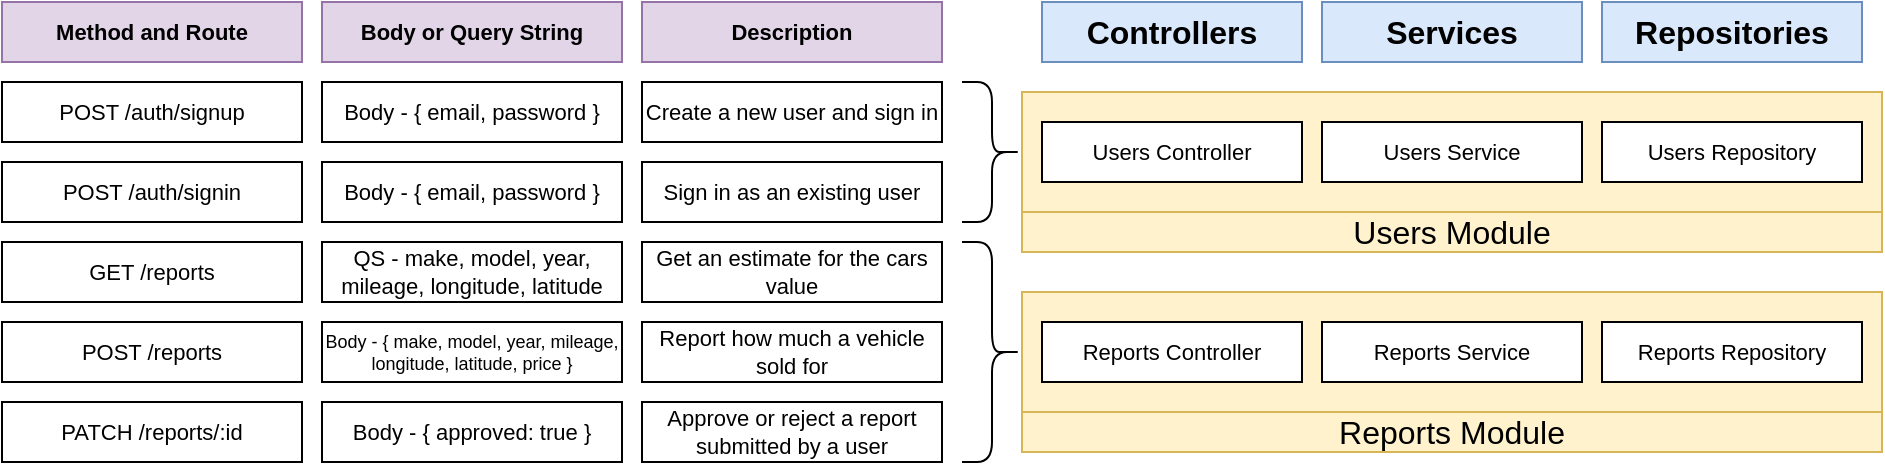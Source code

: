 <mxfile version="24.7.10" pages="20">
  <diagram id="ZkPhA30Rff_n_aJI1uOT" name="01 - routes">
    <mxGraphModel dx="880" dy="481" grid="1" gridSize="10" guides="1" tooltips="1" connect="1" arrows="1" fold="1" page="1" pageScale="1" pageWidth="1920" pageHeight="1200" math="0" shadow="0">
      <root>
        <mxCell id="0" />
        <mxCell id="1" parent="0" />
        <mxCell id="YxTgbZuhf_boNZElpSq_-1" value="" style="rounded=0;whiteSpace=wrap;html=1;fontSize=16;fillColor=#fff2cc;strokeColor=#d6b656;" parent="1" vertex="1">
          <mxGeometry x="1520" y="475" width="430" height="60" as="geometry" />
        </mxCell>
        <mxCell id="YxTgbZuhf_boNZElpSq_-2" value="Reports Module" style="rounded=0;whiteSpace=wrap;html=1;fontSize=16;fillColor=#fff2cc;strokeColor=#d6b656;" parent="1" vertex="1">
          <mxGeometry x="1520" y="535" width="430" height="20" as="geometry" />
        </mxCell>
        <mxCell id="YxTgbZuhf_boNZElpSq_-3" value="" style="rounded=0;whiteSpace=wrap;html=1;fontSize=16;fillColor=#fff2cc;strokeColor=#d6b656;" parent="1" vertex="1">
          <mxGeometry x="1520" y="375" width="430" height="60" as="geometry" />
        </mxCell>
        <mxCell id="YxTgbZuhf_boNZElpSq_-4" value="POST /auth/signup" style="rounded=0;whiteSpace=wrap;html=1;fontSize=11;" parent="1" vertex="1">
          <mxGeometry x="1010" y="370" width="150" height="30" as="geometry" />
        </mxCell>
        <mxCell id="YxTgbZuhf_boNZElpSq_-5" value="Body - { email, password }" style="rounded=0;whiteSpace=wrap;html=1;fontSize=11;" parent="1" vertex="1">
          <mxGeometry x="1170" y="370" width="150" height="30" as="geometry" />
        </mxCell>
        <mxCell id="YxTgbZuhf_boNZElpSq_-6" value="Method and Route" style="rounded=0;whiteSpace=wrap;html=1;fontSize=11;fontStyle=1;fillColor=#e1d5e7;strokeColor=#9673a6;" parent="1" vertex="1">
          <mxGeometry x="1010" y="330" width="150" height="30" as="geometry" />
        </mxCell>
        <mxCell id="YxTgbZuhf_boNZElpSq_-7" value="Body or Query String" style="rounded=0;whiteSpace=wrap;html=1;fontSize=11;fontStyle=1;fillColor=#e1d5e7;strokeColor=#9673a6;" parent="1" vertex="1">
          <mxGeometry x="1170" y="330" width="150" height="30" as="geometry" />
        </mxCell>
        <mxCell id="YxTgbZuhf_boNZElpSq_-8" value="Description" style="rounded=0;whiteSpace=wrap;html=1;fontSize=11;fontStyle=1;fillColor=#e1d5e7;strokeColor=#9673a6;" parent="1" vertex="1">
          <mxGeometry x="1330" y="330" width="150" height="30" as="geometry" />
        </mxCell>
        <mxCell id="YxTgbZuhf_boNZElpSq_-9" value="Create a new user and sign in" style="rounded=0;whiteSpace=wrap;html=1;fontSize=11;" parent="1" vertex="1">
          <mxGeometry x="1330" y="370" width="150" height="30" as="geometry" />
        </mxCell>
        <mxCell id="YxTgbZuhf_boNZElpSq_-10" value="POST /auth/signin" style="rounded=0;whiteSpace=wrap;html=1;fontSize=11;" parent="1" vertex="1">
          <mxGeometry x="1010" y="410" width="150" height="30" as="geometry" />
        </mxCell>
        <mxCell id="YxTgbZuhf_boNZElpSq_-11" value="Body - { email, password }" style="rounded=0;whiteSpace=wrap;html=1;fontSize=11;" parent="1" vertex="1">
          <mxGeometry x="1170" y="410" width="150" height="30" as="geometry" />
        </mxCell>
        <mxCell id="YxTgbZuhf_boNZElpSq_-12" value="Sign in as an existing user" style="rounded=0;whiteSpace=wrap;html=1;fontSize=11;" parent="1" vertex="1">
          <mxGeometry x="1330" y="410" width="150" height="30" as="geometry" />
        </mxCell>
        <mxCell id="YxTgbZuhf_boNZElpSq_-13" value="GET /reports" style="rounded=0;whiteSpace=wrap;html=1;fontSize=11;" parent="1" vertex="1">
          <mxGeometry x="1010" y="450" width="150" height="30" as="geometry" />
        </mxCell>
        <mxCell id="YxTgbZuhf_boNZElpSq_-14" value="QS - make, model, year, mileage, longitude, latitude" style="rounded=0;whiteSpace=wrap;html=1;fontSize=11;" parent="1" vertex="1">
          <mxGeometry x="1170" y="450" width="150" height="30" as="geometry" />
        </mxCell>
        <mxCell id="YxTgbZuhf_boNZElpSq_-15" value="Get an estimate for the cars value" style="rounded=0;whiteSpace=wrap;html=1;fontSize=11;" parent="1" vertex="1">
          <mxGeometry x="1330" y="450" width="150" height="30" as="geometry" />
        </mxCell>
        <mxCell id="YxTgbZuhf_boNZElpSq_-16" value="POST /reports" style="rounded=0;whiteSpace=wrap;html=1;fontSize=11;" parent="1" vertex="1">
          <mxGeometry x="1010" y="490" width="150" height="30" as="geometry" />
        </mxCell>
        <mxCell id="YxTgbZuhf_boNZElpSq_-17" value="Body - { make, model, year, mileage, longitude, latitude, price }" style="rounded=0;whiteSpace=wrap;html=1;fontSize=9;" parent="1" vertex="1">
          <mxGeometry x="1170" y="490" width="150" height="30" as="geometry" />
        </mxCell>
        <mxCell id="YxTgbZuhf_boNZElpSq_-18" value="Report how much a vehicle sold for" style="rounded=0;whiteSpace=wrap;html=1;fontSize=11;" parent="1" vertex="1">
          <mxGeometry x="1330" y="490" width="150" height="30" as="geometry" />
        </mxCell>
        <mxCell id="YxTgbZuhf_boNZElpSq_-19" value="PATCH /reports/:id" style="rounded=0;whiteSpace=wrap;html=1;fontSize=11;" parent="1" vertex="1">
          <mxGeometry x="1010" y="530" width="150" height="30" as="geometry" />
        </mxCell>
        <mxCell id="YxTgbZuhf_boNZElpSq_-20" value="Body - { approved: true }" style="rounded=0;whiteSpace=wrap;html=1;fontSize=11;" parent="1" vertex="1">
          <mxGeometry x="1170" y="530" width="150" height="30" as="geometry" />
        </mxCell>
        <mxCell id="YxTgbZuhf_boNZElpSq_-21" value="Approve or reject a report submitted by a user" style="rounded=0;whiteSpace=wrap;html=1;fontSize=11;" parent="1" vertex="1">
          <mxGeometry x="1330" y="530" width="150" height="30" as="geometry" />
        </mxCell>
        <mxCell id="YxTgbZuhf_boNZElpSq_-22" value="" style="shape=curlyBracket;whiteSpace=wrap;html=1;rounded=1;fontSize=9;rotation=-180;" parent="1" vertex="1">
          <mxGeometry x="1490" y="370" width="30" height="70" as="geometry" />
        </mxCell>
        <mxCell id="YxTgbZuhf_boNZElpSq_-23" value="Controllers" style="rounded=0;whiteSpace=wrap;html=1;fontSize=16;fontStyle=1;fillColor=#dae8fc;strokeColor=#6c8ebf;" parent="1" vertex="1">
          <mxGeometry x="1530" y="330" width="130" height="30" as="geometry" />
        </mxCell>
        <mxCell id="YxTgbZuhf_boNZElpSq_-24" value="Users Controller" style="rounded=0;whiteSpace=wrap;html=1;fontSize=11;" parent="1" vertex="1">
          <mxGeometry x="1530" y="390" width="130" height="30" as="geometry" />
        </mxCell>
        <mxCell id="YxTgbZuhf_boNZElpSq_-25" value="Reports Controller" style="rounded=0;whiteSpace=wrap;html=1;fontSize=11;" parent="1" vertex="1">
          <mxGeometry x="1530" y="490" width="130" height="30" as="geometry" />
        </mxCell>
        <mxCell id="YxTgbZuhf_boNZElpSq_-26" value="" style="shape=curlyBracket;whiteSpace=wrap;html=1;rounded=1;fontSize=9;rotation=-180;" parent="1" vertex="1">
          <mxGeometry x="1490" y="450" width="30" height="110" as="geometry" />
        </mxCell>
        <mxCell id="YxTgbZuhf_boNZElpSq_-27" value="Services" style="rounded=0;whiteSpace=wrap;html=1;fontSize=16;fontStyle=1;fillColor=#dae8fc;strokeColor=#6c8ebf;" parent="1" vertex="1">
          <mxGeometry x="1670" y="330" width="130" height="30" as="geometry" />
        </mxCell>
        <mxCell id="YxTgbZuhf_boNZElpSq_-28" value="Repositories" style="rounded=0;whiteSpace=wrap;html=1;fontSize=16;fontStyle=1;fillColor=#dae8fc;strokeColor=#6c8ebf;" parent="1" vertex="1">
          <mxGeometry x="1810" y="330" width="130" height="30" as="geometry" />
        </mxCell>
        <mxCell id="YxTgbZuhf_boNZElpSq_-29" value="Users Service" style="rounded=0;whiteSpace=wrap;html=1;fontSize=11;" parent="1" vertex="1">
          <mxGeometry x="1670" y="390" width="130" height="30" as="geometry" />
        </mxCell>
        <mxCell id="YxTgbZuhf_boNZElpSq_-30" value="Users Repository" style="rounded=0;whiteSpace=wrap;html=1;fontSize=11;" parent="1" vertex="1">
          <mxGeometry x="1810" y="390" width="130" height="30" as="geometry" />
        </mxCell>
        <mxCell id="YxTgbZuhf_boNZElpSq_-31" value="Reports Service" style="rounded=0;whiteSpace=wrap;html=1;fontSize=11;" parent="1" vertex="1">
          <mxGeometry x="1670" y="490" width="130" height="30" as="geometry" />
        </mxCell>
        <mxCell id="YxTgbZuhf_boNZElpSq_-32" value="Reports Repository" style="rounded=0;whiteSpace=wrap;html=1;fontSize=11;" parent="1" vertex="1">
          <mxGeometry x="1810" y="490" width="130" height="30" as="geometry" />
        </mxCell>
        <mxCell id="YxTgbZuhf_boNZElpSq_-33" value="Users Module" style="rounded=0;whiteSpace=wrap;html=1;fontSize=16;fillColor=#fff2cc;strokeColor=#d6b656;" parent="1" vertex="1">
          <mxGeometry x="1520" y="435" width="430" height="20" as="geometry" />
        </mxCell>
      </root>
    </mxGraphModel>
  </diagram>
  <diagram id="9eq1rCMrKc-isftwen3J" name="02 - neds">
    <mxGraphModel dx="562" dy="346" grid="1" gridSize="10" guides="1" tooltips="1" connect="1" arrows="1" fold="1" page="1" pageScale="1" pageWidth="1920" pageHeight="1200" math="0" shadow="0">
      <root>
        <mxCell id="bGWXkVqsTbLGNvJh9SZ7-0" />
        <mxCell id="bGWXkVqsTbLGNvJh9SZ7-1" parent="bGWXkVqsTbLGNvJh9SZ7-0" />
        <mxCell id="bGWXkVqsTbLGNvJh9SZ7-2" value="GET /reports" style="rounded=0;whiteSpace=wrap;html=1;fontSize=11;" vertex="1" parent="bGWXkVqsTbLGNvJh9SZ7-1">
          <mxGeometry x="440" y="280" width="150" height="30" as="geometry" />
        </mxCell>
        <mxCell id="bGWXkVqsTbLGNvJh9SZ7-3" value="QS - make, model, year, mileage, longitude, latitude" style="rounded=0;whiteSpace=wrap;html=1;fontSize=11;" vertex="1" parent="bGWXkVqsTbLGNvJh9SZ7-1">
          <mxGeometry x="600" y="280" width="150" height="30" as="geometry" />
        </mxCell>
        <mxCell id="bGWXkVqsTbLGNvJh9SZ7-4" value="Get an estimate for the cars value" style="rounded=0;whiteSpace=wrap;html=1;fontSize=11;" vertex="1" parent="bGWXkVqsTbLGNvJh9SZ7-1">
          <mxGeometry x="760" y="280" width="150" height="30" as="geometry" />
        </mxCell>
        <mxCell id="bGWXkVqsTbLGNvJh9SZ7-5" value="POST /reports" style="rounded=0;whiteSpace=wrap;html=1;fontSize=11;" vertex="1" parent="bGWXkVqsTbLGNvJh9SZ7-1">
          <mxGeometry x="440" y="400" width="150" height="30" as="geometry" />
        </mxCell>
        <mxCell id="bGWXkVqsTbLGNvJh9SZ7-6" value="Body - { make, model, year, mileage, longitude, latitude, price }" style="rounded=0;whiteSpace=wrap;html=1;fontSize=9;" vertex="1" parent="bGWXkVqsTbLGNvJh9SZ7-1">
          <mxGeometry x="600" y="400" width="150" height="30" as="geometry" />
        </mxCell>
        <mxCell id="bGWXkVqsTbLGNvJh9SZ7-7" value="Report how much a vehicle sold for" style="rounded=0;whiteSpace=wrap;html=1;fontSize=11;" vertex="1" parent="bGWXkVqsTbLGNvJh9SZ7-1">
          <mxGeometry x="760" y="400" width="150" height="30" as="geometry" />
        </mxCell>
        <mxCell id="bGWXkVqsTbLGNvJh9SZ7-8" value="PATCH /reports/:id" style="rounded=0;whiteSpace=wrap;html=1;fontSize=11;" vertex="1" parent="bGWXkVqsTbLGNvJh9SZ7-1">
          <mxGeometry x="440" y="520" width="150" height="30" as="geometry" />
        </mxCell>
        <mxCell id="bGWXkVqsTbLGNvJh9SZ7-9" value="Body - { approved }" style="rounded=0;whiteSpace=wrap;html=1;fontSize=11;" vertex="1" parent="bGWXkVqsTbLGNvJh9SZ7-1">
          <mxGeometry x="600" y="520" width="150" height="30" as="geometry" />
        </mxCell>
        <mxCell id="bGWXkVqsTbLGNvJh9SZ7-10" value="Approve or reject a report submitted by a user" style="rounded=0;whiteSpace=wrap;html=1;fontSize=11;" vertex="1" parent="bGWXkVqsTbLGNvJh9SZ7-1">
          <mxGeometry x="760" y="520" width="150" height="30" as="geometry" />
        </mxCell>
        <mxCell id="bGWXkVqsTbLGNvJh9SZ7-11" value="Need a fancy algorithm to compute the estimate" style="rounded=0;whiteSpace=wrap;html=1;fontStyle=3;fillColor=#f8cecc;strokeColor=#b85450;" vertex="1" parent="bGWXkVqsTbLGNvJh9SZ7-1">
          <mxGeometry x="440" y="320" width="470" height="30" as="geometry" />
        </mxCell>
        <mxCell id="bGWXkVqsTbLGNvJh9SZ7-12" value="Need to associate the report with the user creating it" style="rounded=0;whiteSpace=wrap;html=1;fontStyle=3;fillColor=#f8cecc;strokeColor=#b85450;" vertex="1" parent="bGWXkVqsTbLGNvJh9SZ7-1">
          <mxGeometry x="440" y="440" width="470" height="30" as="geometry" />
        </mxCell>
        <mxCell id="bGWXkVqsTbLGNvJh9SZ7-13" value="Need to add in the concept of &#39;admin&#39; users + authorization logic" style="rounded=0;whiteSpace=wrap;html=1;fontStyle=3;fillColor=#f8cecc;strokeColor=#b85450;" vertex="1" parent="bGWXkVqsTbLGNvJh9SZ7-1">
          <mxGeometry x="440" y="560" width="470" height="30" as="geometry" />
        </mxCell>
      </root>
    </mxGraphModel>
  </diagram>
  <diagram id="sDzbOlyjaC9lkXxN3er7" name="05 - relationships">
    <mxGraphModel dx="391" dy="241" grid="1" gridSize="10" guides="1" tooltips="1" connect="1" arrows="1" fold="1" page="1" pageScale="1" pageWidth="1920" pageHeight="1200" math="0" shadow="0">
      <root>
        <mxCell id="GyqArmyYpU6GTFHvycwW-0" />
        <mxCell id="GyqArmyYpU6GTFHvycwW-1" parent="GyqArmyYpU6GTFHvycwW-0" />
        <mxCell id="GyqArmyYpU6GTFHvycwW-2" value="SQL Relationships" style="rounded=0;whiteSpace=wrap;html=1;fontSize=20;fontStyle=1;fillColor=#dae8fc;strokeColor=#6c8ebf;" vertex="1" parent="GyqArmyYpU6GTFHvycwW-1">
          <mxGeometry x="560" y="320" width="300" height="50" as="geometry" />
        </mxCell>
        <mxCell id="GyqArmyYpU6GTFHvycwW-3" value="One-to-One" style="rounded=0;whiteSpace=wrap;html=1;fontSize=13;fontStyle=0;" vertex="1" parent="GyqArmyYpU6GTFHvycwW-1">
          <mxGeometry x="560" y="380" width="300" height="30" as="geometry" />
        </mxCell>
        <mxCell id="GyqArmyYpU6GTFHvycwW-4" value="One-to-Many ///&amp;nbsp; Many-to-One" style="rounded=0;whiteSpace=wrap;html=1;fontSize=13;fontStyle=0;" vertex="1" parent="GyqArmyYpU6GTFHvycwW-1">
          <mxGeometry x="560" y="420" width="300" height="30" as="geometry" />
        </mxCell>
        <mxCell id="GyqArmyYpU6GTFHvycwW-5" value="Many-to-Many" style="rounded=0;whiteSpace=wrap;html=1;fontSize=13;fontStyle=0;" vertex="1" parent="GyqArmyYpU6GTFHvycwW-1">
          <mxGeometry x="560" y="460" width="300" height="30" as="geometry" />
        </mxCell>
      </root>
    </mxGraphModel>
  </diagram>
  <diagram id="YYOCet21HVT62fKo_3sy" name="10 - report">
    <mxGraphModel dx="562" dy="346" grid="1" gridSize="10" guides="1" tooltips="1" connect="1" arrows="1" fold="1" page="1" pageScale="1" pageWidth="1920" pageHeight="1200" math="0" shadow="0">
      <root>
        <mxCell id="D4k23kaGkn6BJrnXzRIH-0" />
        <mxCell id="D4k23kaGkn6BJrnXzRIH-1" parent="D4k23kaGkn6BJrnXzRIH-0" />
        <mxCell id="v8z80gweH9gGIUfgVIA9-2" style="edgeStyle=orthogonalEdgeStyle;rounded=0;orthogonalLoop=1;jettySize=auto;html=1;exitX=1;exitY=0.5;exitDx=0;exitDy=0;startArrow=none;startFill=0;strokeWidth=1;fontSize=12;" edge="1" parent="D4k23kaGkn6BJrnXzRIH-1" source="v8z80gweH9gGIUfgVIA9-1">
          <mxGeometry relative="1" as="geometry">
            <mxPoint x="950" y="440" as="targetPoint" />
          </mxGeometry>
        </mxCell>
        <mxCell id="v8z80gweH9gGIUfgVIA9-1" value="" style="rounded=0;whiteSpace=wrap;html=1;fontSize=12;fillColor=#f5f5f5;strokeColor=#666666;fontColor=#333333;" vertex="1" parent="D4k23kaGkn6BJrnXzRIH-1">
          <mxGeometry x="530" y="340" width="330" height="200" as="geometry" />
        </mxCell>
        <mxCell id="D4k23kaGkn6BJrnXzRIH-2" value="Report Entity Instance" style="rounded=0;whiteSpace=wrap;html=1;fontSize=17;fontStyle=1;fillColor=#dae8fc;strokeColor=#6c8ebf;" vertex="1" parent="D4k23kaGkn6BJrnXzRIH-1">
          <mxGeometry x="540" y="350" width="310" height="40" as="geometry" />
        </mxCell>
        <mxCell id="D4k23kaGkn6BJrnXzRIH-5" style="edgeStyle=orthogonalEdgeStyle;rounded=0;orthogonalLoop=1;jettySize=auto;html=1;exitX=1;exitY=0.5;exitDx=0;exitDy=0;entryX=0;entryY=0.5;entryDx=0;entryDy=0;startArrow=none;startFill=0;strokeWidth=1;fontSize=17;" edge="1" parent="D4k23kaGkn6BJrnXzRIH-1" source="D4k23kaGkn6BJrnXzRIH-3" target="D4k23kaGkn6BJrnXzRIH-4">
          <mxGeometry relative="1" as="geometry" />
        </mxCell>
        <mxCell id="D4k23kaGkn6BJrnXzRIH-3" value="price" style="rounded=0;whiteSpace=wrap;html=1;fontSize=17;" vertex="1" parent="D4k23kaGkn6BJrnXzRIH-1">
          <mxGeometry x="540" y="400" width="120" height="30" as="geometry" />
        </mxCell>
        <mxCell id="D4k23kaGkn6BJrnXzRIH-4" value="40000" style="rounded=0;whiteSpace=wrap;html=1;fontSize=17;" vertex="1" parent="D4k23kaGkn6BJrnXzRIH-1">
          <mxGeometry x="680" y="400" width="170" height="30" as="geometry" />
        </mxCell>
        <mxCell id="D4k23kaGkn6BJrnXzRIH-6" style="edgeStyle=orthogonalEdgeStyle;rounded=0;orthogonalLoop=1;jettySize=auto;html=1;exitX=1;exitY=0.5;exitDx=0;exitDy=0;entryX=0;entryY=0.5;entryDx=0;entryDy=0;startArrow=none;startFill=0;strokeWidth=1;fontSize=17;" edge="1" parent="D4k23kaGkn6BJrnXzRIH-1" source="D4k23kaGkn6BJrnXzRIH-7" target="D4k23kaGkn6BJrnXzRIH-8">
          <mxGeometry relative="1" as="geometry" />
        </mxCell>
        <mxCell id="D4k23kaGkn6BJrnXzRIH-7" value="...." style="rounded=0;whiteSpace=wrap;html=1;fontSize=17;" vertex="1" parent="D4k23kaGkn6BJrnXzRIH-1">
          <mxGeometry x="540" y="440" width="120" height="30" as="geometry" />
        </mxCell>
        <mxCell id="D4k23kaGkn6BJrnXzRIH-8" value="...." style="rounded=0;whiteSpace=wrap;html=1;fontSize=17;" vertex="1" parent="D4k23kaGkn6BJrnXzRIH-1">
          <mxGeometry x="680" y="440" width="170" height="30" as="geometry" />
        </mxCell>
        <mxCell id="D4k23kaGkn6BJrnXzRIH-9" style="edgeStyle=orthogonalEdgeStyle;rounded=0;orthogonalLoop=1;jettySize=auto;html=1;exitX=1;exitY=0.5;exitDx=0;exitDy=0;entryX=0;entryY=0.5;entryDx=0;entryDy=0;startArrow=none;startFill=0;strokeWidth=1;fontSize=17;" edge="1" parent="D4k23kaGkn6BJrnXzRIH-1" source="D4k23kaGkn6BJrnXzRIH-10" target="D4k23kaGkn6BJrnXzRIH-11">
          <mxGeometry relative="1" as="geometry" />
        </mxCell>
        <mxCell id="D4k23kaGkn6BJrnXzRIH-10" value="user" style="rounded=0;whiteSpace=wrap;html=1;fontSize=17;" vertex="1" parent="D4k23kaGkn6BJrnXzRIH-1">
          <mxGeometry x="540" y="480" width="120" height="30" as="geometry" />
        </mxCell>
        <mxCell id="D4k23kaGkn6BJrnXzRIH-11" value="User Entity Instance" style="rounded=0;whiteSpace=wrap;html=1;fontSize=17;" vertex="1" parent="D4k23kaGkn6BJrnXzRIH-1">
          <mxGeometry x="680" y="480" width="170" height="30" as="geometry" />
        </mxCell>
        <mxCell id="v8z80gweH9gGIUfgVIA9-0" value="{ id: 1, email: &#39;a@a.com&#39; }" style="rounded=0;whiteSpace=wrap;html=1;fontSize=12;fontStyle=2" vertex="1" parent="D4k23kaGkn6BJrnXzRIH-1">
          <mxGeometry x="680" y="510" width="170" height="20" as="geometry" />
        </mxCell>
        <mxCell id="v8z80gweH9gGIUfgVIA9-4" value="{ price: 40000, userId: 1 }" style="rounded=0;whiteSpace=wrap;html=1;fontSize=18;fillColor=#f5f5f5;strokeColor=#666666;fontColor=#333333;fontStyle=3" vertex="1" parent="D4k23kaGkn6BJrnXzRIH-1">
          <mxGeometry x="950" y="392.5" width="240" height="95" as="geometry" />
        </mxCell>
        <mxCell id="v8z80gweH9gGIUfgVIA9-5" value="SAVE" style="rounded=0;whiteSpace=wrap;html=1;fontSize=18;fillColor=#f8cecc;strokeColor=#b85450;" vertex="1" parent="D4k23kaGkn6BJrnXzRIH-1">
          <mxGeometry x="870" y="410" width="60" height="30" as="geometry" />
        </mxCell>
      </root>
    </mxGraphModel>
  </diagram>
  <diagram id="AuAnIPF8-wa5H2_Nbb6v" name="12 - feature">
    <mxGraphModel dx="469" dy="289" grid="1" gridSize="10" guides="1" tooltips="1" connect="1" arrows="1" fold="1" page="1" pageScale="1" pageWidth="1920" pageHeight="1200" math="0" shadow="0">
      <root>
        <mxCell id="s81uW22WVLdTznnhKde4-0" />
        <mxCell id="s81uW22WVLdTznnhKde4-1" parent="s81uW22WVLdTznnhKde4-0" />
        <mxCell id="s81uW22WVLdTznnhKde4-2" value="Associate a user with the reports they create" style="rounded=0;whiteSpace=wrap;html=1;fontSize=18;fontStyle=1;fillColor=#dae8fc;strokeColor=#6c8ebf;" vertex="1" parent="s81uW22WVLdTznnhKde4-1">
          <mxGeometry x="590" y="370" width="320" height="80" as="geometry" />
        </mxCell>
        <mxCell id="s81uW22WVLdTznnhKde4-3" value="Additional Feature" style="text;html=1;strokeColor=none;fillColor=none;align=center;verticalAlign=middle;whiteSpace=wrap;rounded=0;fontSize=18;fontStyle=2" vertex="1" parent="s81uW22WVLdTznnhKde4-1">
          <mxGeometry x="675" y="460" width="150" height="20" as="geometry" />
        </mxCell>
      </root>
    </mxGraphModel>
  </diagram>
  <diagram id="ON-P-qyORVPTkV1cWrGF" name="01 - users">
    <mxGraphModel dx="670" dy="412" grid="1" gridSize="10" guides="1" tooltips="1" connect="1" arrows="1" fold="1" page="1" pageScale="1" pageWidth="1920" pageHeight="1200" math="0" shadow="0">
      <root>
        <mxCell id="Zryhz4WSI1jFPc3SwURa-0" />
        <mxCell id="Zryhz4WSI1jFPc3SwURa-1" parent="Zryhz4WSI1jFPc3SwURa-0" />
        <mxCell id="G3kLf_nWe1GX4CshRZwX-0" value="User&lt;br&gt;id = 1" style="rounded=0;whiteSpace=wrap;html=1;fontSize=19;fillColor=#dae8fc;strokeColor=#6c8ebf;fontStyle=1" vertex="1" parent="Zryhz4WSI1jFPc3SwURa-1">
          <mxGeometry x="470" y="320" width="120" height="60" as="geometry" />
        </mxCell>
        <mxCell id="G3kLf_nWe1GX4CshRZwX-1" value="Report&lt;br&gt;id = 1" style="rounded=0;whiteSpace=wrap;html=1;fontSize=19;fillColor=#d5e8d4;strokeColor=#82b366;fontStyle=1" vertex="1" parent="Zryhz4WSI1jFPc3SwURa-1">
          <mxGeometry x="670" y="250" width="120" height="60" as="geometry" />
        </mxCell>
        <mxCell id="G3kLf_nWe1GX4CshRZwX-2" value="Report&lt;br&gt;id = 2" style="rounded=0;whiteSpace=wrap;html=1;fontSize=19;fillColor=#d5e8d4;strokeColor=#82b366;fontStyle=1" vertex="1" parent="Zryhz4WSI1jFPc3SwURa-1">
          <mxGeometry x="670" y="320" width="120" height="60" as="geometry" />
        </mxCell>
        <mxCell id="G3kLf_nWe1GX4CshRZwX-3" value="Report&lt;br&gt;id = 3" style="rounded=0;whiteSpace=wrap;html=1;fontSize=19;fillColor=#d5e8d4;strokeColor=#82b366;fontStyle=1" vertex="1" parent="Zryhz4WSI1jFPc3SwURa-1">
          <mxGeometry x="670" y="390" width="120" height="60" as="geometry" />
        </mxCell>
        <mxCell id="G3kLf_nWe1GX4CshRZwX-4" value="" style="shape=curlyBracket;whiteSpace=wrap;html=1;rounded=1;fontSize=19;" vertex="1" parent="Zryhz4WSI1jFPc3SwURa-1">
          <mxGeometry x="590" y="250" width="70" height="200" as="geometry" />
        </mxCell>
        <mxCell id="G3kLf_nWe1GX4CshRZwX-9" value="User&lt;br&gt;id = 2" style="rounded=0;whiteSpace=wrap;html=1;fontSize=19;fillColor=#dae8fc;strokeColor=#6c8ebf;fontStyle=1" vertex="1" parent="Zryhz4WSI1jFPc3SwURa-1">
          <mxGeometry x="470" y="495" width="120" height="60" as="geometry" />
        </mxCell>
        <mxCell id="G3kLf_nWe1GX4CshRZwX-10" value="Report&lt;br&gt;id = 4" style="rounded=0;whiteSpace=wrap;html=1;fontSize=19;fillColor=#fff2cc;strokeColor=#d6b656;fontStyle=1" vertex="1" parent="Zryhz4WSI1jFPc3SwURa-1">
          <mxGeometry x="670" y="460" width="120" height="60" as="geometry" />
        </mxCell>
        <mxCell id="G3kLf_nWe1GX4CshRZwX-11" value="Report&lt;br&gt;id = 5" style="rounded=0;whiteSpace=wrap;html=1;fontSize=19;fillColor=#fff2cc;strokeColor=#d6b656;fontStyle=1" vertex="1" parent="Zryhz4WSI1jFPc3SwURa-1">
          <mxGeometry x="670" y="530" width="120" height="60" as="geometry" />
        </mxCell>
        <mxCell id="G3kLf_nWe1GX4CshRZwX-13" value="" style="shape=curlyBracket;whiteSpace=wrap;html=1;rounded=1;fontSize=19;" vertex="1" parent="Zryhz4WSI1jFPc3SwURa-1">
          <mxGeometry x="590" y="460" width="70" height="130" as="geometry" />
        </mxCell>
      </root>
    </mxGraphModel>
  </diagram>
  <diagram id="-0APeyNdDwiuH2CMI8BX" name="13 - sec">
    <mxGraphModel dx="469" dy="289" grid="1" gridSize="10" guides="1" tooltips="1" connect="1" arrows="1" fold="1" page="1" pageScale="1" pageWidth="1920" pageHeight="1200" math="0" shadow="0">
      <root>
        <mxCell id="zpexAM1PGzr8zVtaCyKB-0" />
        <mxCell id="zpexAM1PGzr8zVtaCyKB-1" parent="zpexAM1PGzr8zVtaCyKB-0" />
        <mxCell id="zpexAM1PGzr8zVtaCyKB-2" value="Relating one record with another" style="rounded=0;whiteSpace=wrap;html=1;fontSize=15;" vertex="1" parent="zpexAM1PGzr8zVtaCyKB-1">
          <mxGeometry x="560" y="320" width="330" height="40" as="geometry" />
        </mxCell>
        <mxCell id="zpexAM1PGzr8zVtaCyKB-3" value="Associations" style="text;html=1;strokeColor=none;fillColor=none;align=center;verticalAlign=middle;whiteSpace=wrap;rounded=0;fontSize=20;fontStyle=1" vertex="1" parent="zpexAM1PGzr8zVtaCyKB-1">
          <mxGeometry x="705" y="293" width="40" height="20" as="geometry" />
        </mxCell>
        <mxCell id="zpexAM1PGzr8zVtaCyKB-4" value="Requires knowledge of...." style="rounded=0;whiteSpace=wrap;html=1;fontSize=15;" vertex="1" parent="zpexAM1PGzr8zVtaCyKB-1">
          <mxGeometry x="560" y="370" width="330" height="40" as="geometry" />
        </mxCell>
        <mxCell id="zpexAM1PGzr8zVtaCyKB-5" value="Security" style="rounded=0;whiteSpace=wrap;html=1;fontSize=15;fontStyle=2;fillColor=#f5f5f5;strokeColor=#666666;fontColor=#333333;" vertex="1" parent="zpexAM1PGzr8zVtaCyKB-1">
          <mxGeometry x="560" y="420" width="160" height="40" as="geometry" />
        </mxCell>
        <mxCell id="zpexAM1PGzr8zVtaCyKB-6" value="SQL" style="rounded=0;whiteSpace=wrap;html=1;fontSize=15;fontStyle=2;fillColor=#f5f5f5;strokeColor=#666666;fontColor=#333333;" vertex="1" parent="zpexAM1PGzr8zVtaCyKB-1">
          <mxGeometry x="730" y="420" width="160" height="40" as="geometry" />
        </mxCell>
        <mxCell id="zpexAM1PGzr8zVtaCyKB-7" value="REST conventions" style="rounded=0;whiteSpace=wrap;html=1;fontSize=15;fontStyle=2;fillColor=#f5f5f5;strokeColor=#666666;fontColor=#333333;" vertex="1" parent="zpexAM1PGzr8zVtaCyKB-1">
          <mxGeometry x="560" y="470" width="160" height="40" as="geometry" />
        </mxCell>
        <mxCell id="zpexAM1PGzr8zVtaCyKB-8" value="TypeORM" style="rounded=0;whiteSpace=wrap;html=1;fontSize=15;fontStyle=2;fillColor=#f5f5f5;strokeColor=#666666;fontColor=#333333;" vertex="1" parent="zpexAM1PGzr8zVtaCyKB-1">
          <mxGeometry x="730" y="470" width="160" height="40" as="geometry" />
        </mxCell>
        <mxCell id="zpexAM1PGzr8zVtaCyKB-9" value="Nest" style="rounded=0;whiteSpace=wrap;html=1;fontSize=15;fontStyle=2;fillColor=#f5f5f5;strokeColor=#666666;fontColor=#333333;" vertex="1" parent="zpexAM1PGzr8zVtaCyKB-1">
          <mxGeometry x="560" y="520" width="160" height="40" as="geometry" />
        </mxCell>
        <mxCell id="zpexAM1PGzr8zVtaCyKB-10" value="Class-Transformer" style="rounded=0;whiteSpace=wrap;html=1;fontSize=15;fontStyle=2;fillColor=#f5f5f5;strokeColor=#666666;fontColor=#333333;" vertex="1" parent="zpexAM1PGzr8zVtaCyKB-1">
          <mxGeometry x="730" y="520" width="160" height="40" as="geometry" />
        </mxCell>
      </root>
    </mxGraphModel>
  </diagram>
  <diagram id="vY1CjWPsOo0Q5WLBgrtA" name="03 - fkey">
    <mxGraphModel dx="562" dy="346" grid="1" gridSize="10" guides="1" tooltips="1" connect="1" arrows="1" fold="1" page="1" pageScale="1" pageWidth="1920" pageHeight="1200" math="0" shadow="0">
      <root>
        <mxCell id="qvSrsBqiUF0bKttKVIXJ-0" />
        <mxCell id="qvSrsBqiUF0bKttKVIXJ-1" parent="qvSrsBqiUF0bKttKVIXJ-0" />
        <mxCell id="qvSrsBqiUF0bKttKVIXJ-2" value="SQLite Database" style="rounded=0;whiteSpace=wrap;html=1;fillColor=#dae8fc;strokeColor=#6c8ebf;fontStyle=1;fontSize=15;" vertex="1" parent="qvSrsBqiUF0bKttKVIXJ-1">
          <mxGeometry x="480" y="300" width="480" height="30" as="geometry" />
        </mxCell>
        <mxCell id="qvSrsBqiUF0bKttKVIXJ-3" value="" style="rounded=0;whiteSpace=wrap;html=1;fillColor=#dae8fc;strokeColor=#6c8ebf;fontStyle=1;fontSize=15;" vertex="1" parent="qvSrsBqiUF0bKttKVIXJ-1">
          <mxGeometry x="480" y="330" width="480" height="160" as="geometry" />
        </mxCell>
        <mxCell id="qvSrsBqiUF0bKttKVIXJ-5" value="Users Table" style="rounded=0;whiteSpace=wrap;html=1;strokeWidth=1;fontSize=17;fillColor=#d5e8d4;strokeColor=#82b366;" vertex="1" parent="qvSrsBqiUF0bKttKVIXJ-1">
          <mxGeometry x="740" y="345" width="210" height="30" as="geometry" />
        </mxCell>
        <mxCell id="qvSrsBqiUF0bKttKVIXJ-6" value="id" style="rounded=0;whiteSpace=wrap;html=1;strokeWidth=1;fontSize=12;fontStyle=2;fillColor=#f5f5f5;strokeColor=#666666;fontColor=#333333;" vertex="1" parent="qvSrsBqiUF0bKttKVIXJ-1">
          <mxGeometry x="740" y="375" width="40" height="20" as="geometry" />
        </mxCell>
        <mxCell id="qvSrsBqiUF0bKttKVIXJ-7" value="email" style="rounded=0;whiteSpace=wrap;html=1;strokeWidth=1;fontSize=12;fontStyle=2;fillColor=#f5f5f5;strokeColor=#666666;fontColor=#333333;" vertex="1" parent="qvSrsBqiUF0bKttKVIXJ-1">
          <mxGeometry x="780" y="375" width="90" height="20" as="geometry" />
        </mxCell>
        <mxCell id="qvSrsBqiUF0bKttKVIXJ-8" value="password" style="rounded=0;whiteSpace=wrap;html=1;strokeWidth=1;fontSize=12;fontStyle=2;fillColor=#f5f5f5;strokeColor=#666666;fontColor=#333333;" vertex="1" parent="qvSrsBqiUF0bKttKVIXJ-1">
          <mxGeometry x="870" y="375" width="80" height="20" as="geometry" />
        </mxCell>
        <mxCell id="qvSrsBqiUF0bKttKVIXJ-9" value="1" style="rounded=0;whiteSpace=wrap;html=1;strokeWidth=1;fontSize=12;fontStyle=0;" vertex="1" parent="qvSrsBqiUF0bKttKVIXJ-1">
          <mxGeometry x="740" y="395" width="40" height="20" as="geometry" />
        </mxCell>
        <mxCell id="qvSrsBqiUF0bKttKVIXJ-10" value="asdf@asdf.com" style="rounded=0;whiteSpace=wrap;html=1;strokeWidth=1;fontSize=11;fontStyle=0;" vertex="1" parent="qvSrsBqiUF0bKttKVIXJ-1">
          <mxGeometry x="780" y="395" width="90" height="20" as="geometry" />
        </mxCell>
        <mxCell id="qvSrsBqiUF0bKttKVIXJ-11" value="asdfgaa" style="rounded=0;whiteSpace=wrap;html=1;strokeWidth=1;fontSize=11;fontStyle=0;" vertex="1" parent="qvSrsBqiUF0bKttKVIXJ-1">
          <mxGeometry x="870" y="395" width="80" height="20" as="geometry" />
        </mxCell>
        <mxCell id="qvSrsBqiUF0bKttKVIXJ-21" value="Reports Table" style="rounded=0;whiteSpace=wrap;html=1;strokeWidth=1;fontSize=17;fillColor=#d5e8d4;strokeColor=#82b366;" vertex="1" parent="qvSrsBqiUF0bKttKVIXJ-1">
          <mxGeometry x="490" y="345" width="210" height="30" as="geometry" />
        </mxCell>
        <mxCell id="qvSrsBqiUF0bKttKVIXJ-22" value="id" style="rounded=0;whiteSpace=wrap;html=1;strokeWidth=1;fontSize=12;fontStyle=2;fillColor=#f5f5f5;strokeColor=#666666;fontColor=#333333;" vertex="1" parent="qvSrsBqiUF0bKttKVIXJ-1">
          <mxGeometry x="490" y="375" width="40" height="20" as="geometry" />
        </mxCell>
        <mxCell id="qvSrsBqiUF0bKttKVIXJ-23" value="make" style="rounded=0;whiteSpace=wrap;html=1;strokeWidth=1;fontSize=12;fontStyle=2;fillColor=#f5f5f5;strokeColor=#666666;fontColor=#333333;" vertex="1" parent="qvSrsBqiUF0bKttKVIXJ-1">
          <mxGeometry x="530" y="375" width="47" height="20" as="geometry" />
        </mxCell>
        <mxCell id="qvSrsBqiUF0bKttKVIXJ-24" value="user_id" style="rounded=0;whiteSpace=wrap;html=1;strokeWidth=1;fontSize=12;fontStyle=2;fillColor=#f5f5f5;strokeColor=#666666;fontColor=#333333;" vertex="1" parent="qvSrsBqiUF0bKttKVIXJ-1">
          <mxGeometry x="620" y="375" width="80" height="20" as="geometry" />
        </mxCell>
        <mxCell id="qvSrsBqiUF0bKttKVIXJ-25" value="1" style="rounded=0;whiteSpace=wrap;html=1;strokeWidth=1;fontSize=12;fontStyle=0;" vertex="1" parent="qvSrsBqiUF0bKttKVIXJ-1">
          <mxGeometry x="490" y="395" width="40" height="20" as="geometry" />
        </mxCell>
        <mxCell id="qvSrsBqiUF0bKttKVIXJ-26" value="toyota" style="rounded=0;whiteSpace=wrap;html=1;strokeWidth=1;fontSize=9;fontStyle=0;" vertex="1" parent="qvSrsBqiUF0bKttKVIXJ-1">
          <mxGeometry x="530" y="395" width="47" height="20" as="geometry" />
        </mxCell>
        <mxCell id="mMdi0LtLQPU1I6xzmW1j-0" style="edgeStyle=orthogonalEdgeStyle;rounded=0;orthogonalLoop=1;jettySize=auto;html=1;exitX=1;exitY=0.5;exitDx=0;exitDy=0;entryX=0;entryY=0.5;entryDx=0;entryDy=0;startArrow=none;startFill=0;strokeWidth=1;fontSize=20;" edge="1" parent="qvSrsBqiUF0bKttKVIXJ-1" source="qvSrsBqiUF0bKttKVIXJ-27" target="qvSrsBqiUF0bKttKVIXJ-9">
          <mxGeometry relative="1" as="geometry" />
        </mxCell>
        <mxCell id="qvSrsBqiUF0bKttKVIXJ-27" value="1" style="rounded=0;whiteSpace=wrap;html=1;strokeWidth=1;fontSize=11;fontStyle=0;" vertex="1" parent="qvSrsBqiUF0bKttKVIXJ-1">
          <mxGeometry x="620" y="395" width="80" height="20" as="geometry" />
        </mxCell>
        <mxCell id="qvSrsBqiUF0bKttKVIXJ-28" value="2" style="rounded=0;whiteSpace=wrap;html=1;strokeWidth=1;fontSize=12;fontStyle=0;" vertex="1" parent="qvSrsBqiUF0bKttKVIXJ-1">
          <mxGeometry x="490" y="415" width="40" height="20" as="geometry" />
        </mxCell>
        <mxCell id="qvSrsBqiUF0bKttKVIXJ-29" value="ford" style="rounded=0;whiteSpace=wrap;html=1;strokeWidth=1;fontSize=9;fontStyle=0;" vertex="1" parent="qvSrsBqiUF0bKttKVIXJ-1">
          <mxGeometry x="530" y="415" width="47" height="20" as="geometry" />
        </mxCell>
        <mxCell id="mMdi0LtLQPU1I6xzmW1j-1" style="edgeStyle=orthogonalEdgeStyle;rounded=0;orthogonalLoop=1;jettySize=auto;html=1;exitX=1;exitY=0.5;exitDx=0;exitDy=0;entryX=0;entryY=0.5;entryDx=0;entryDy=0;startArrow=none;startFill=0;strokeWidth=1;fontSize=20;" edge="1" parent="qvSrsBqiUF0bKttKVIXJ-1" source="qvSrsBqiUF0bKttKVIXJ-30" target="qvSrsBqiUF0bKttKVIXJ-9">
          <mxGeometry relative="1" as="geometry" />
        </mxCell>
        <mxCell id="qvSrsBqiUF0bKttKVIXJ-30" value="1" style="rounded=0;whiteSpace=wrap;html=1;strokeWidth=1;fontSize=11;fontStyle=0;" vertex="1" parent="qvSrsBqiUF0bKttKVIXJ-1">
          <mxGeometry x="620" y="415" width="80" height="20" as="geometry" />
        </mxCell>
        <mxCell id="qvSrsBqiUF0bKttKVIXJ-31" value="" style="rounded=0;whiteSpace=wrap;html=1;strokeWidth=1;fontSize=12;fontStyle=0;" vertex="1" parent="qvSrsBqiUF0bKttKVIXJ-1">
          <mxGeometry x="490" y="455" width="40" height="20" as="geometry" />
        </mxCell>
        <mxCell id="qvSrsBqiUF0bKttKVIXJ-32" value="" style="rounded=0;whiteSpace=wrap;html=1;strokeWidth=1;fontSize=9;fontStyle=0;" vertex="1" parent="qvSrsBqiUF0bKttKVIXJ-1">
          <mxGeometry x="530" y="455" width="47" height="20" as="geometry" />
        </mxCell>
        <mxCell id="qvSrsBqiUF0bKttKVIXJ-33" value="" style="rounded=0;whiteSpace=wrap;html=1;strokeWidth=1;fontSize=11;fontStyle=0;" vertex="1" parent="qvSrsBqiUF0bKttKVIXJ-1">
          <mxGeometry x="620" y="455" width="80" height="20" as="geometry" />
        </mxCell>
        <mxCell id="qvSrsBqiUF0bKttKVIXJ-34" value="3" style="rounded=0;whiteSpace=wrap;html=1;strokeWidth=1;fontSize=12;fontStyle=0;" vertex="1" parent="qvSrsBqiUF0bKttKVIXJ-1">
          <mxGeometry x="490" y="435" width="40" height="20" as="geometry" />
        </mxCell>
        <mxCell id="qvSrsBqiUF0bKttKVIXJ-35" value="asdf" style="rounded=0;whiteSpace=wrap;html=1;strokeWidth=1;fontSize=9;fontStyle=0;" vertex="1" parent="qvSrsBqiUF0bKttKVIXJ-1">
          <mxGeometry x="530" y="435" width="47" height="20" as="geometry" />
        </mxCell>
        <mxCell id="qvSrsBqiUF0bKttKVIXJ-36" value="23455" style="rounded=0;whiteSpace=wrap;html=1;strokeWidth=1;fontSize=11;fontStyle=0;" vertex="1" parent="qvSrsBqiUF0bKttKVIXJ-1">
          <mxGeometry x="620" y="435" width="80" height="20" as="geometry" />
        </mxCell>
        <mxCell id="qvSrsBqiUF0bKttKVIXJ-37" value="..." style="rounded=0;whiteSpace=wrap;html=1;strokeWidth=1;fontSize=12;fontStyle=2;fillColor=#f5f5f5;strokeColor=#666666;fontColor=#333333;" vertex="1" parent="qvSrsBqiUF0bKttKVIXJ-1">
          <mxGeometry x="577" y="375" width="43" height="20" as="geometry" />
        </mxCell>
        <mxCell id="qvSrsBqiUF0bKttKVIXJ-38" value="asdfasdf" style="rounded=0;whiteSpace=wrap;html=1;strokeWidth=1;fontSize=11;fontStyle=0;" vertex="1" parent="qvSrsBqiUF0bKttKVIXJ-1">
          <mxGeometry x="577" y="395" width="43" height="20" as="geometry" />
        </mxCell>
        <mxCell id="qvSrsBqiUF0bKttKVIXJ-39" value="sldkjf" style="rounded=0;whiteSpace=wrap;html=1;strokeWidth=1;fontSize=11;fontStyle=0;" vertex="1" parent="qvSrsBqiUF0bKttKVIXJ-1">
          <mxGeometry x="577" y="415" width="43" height="20" as="geometry" />
        </mxCell>
        <mxCell id="qvSrsBqiUF0bKttKVIXJ-40" value="" style="rounded=0;whiteSpace=wrap;html=1;strokeWidth=1;fontSize=11;fontStyle=0;" vertex="1" parent="qvSrsBqiUF0bKttKVIXJ-1">
          <mxGeometry x="577" y="455" width="43" height="20" as="geometry" />
        </mxCell>
        <mxCell id="qvSrsBqiUF0bKttKVIXJ-41" value="asdf" style="rounded=0;whiteSpace=wrap;html=1;strokeWidth=1;fontSize=11;fontStyle=0;" vertex="1" parent="qvSrsBqiUF0bKttKVIXJ-1">
          <mxGeometry x="577" y="435" width="43" height="20" as="geometry" />
        </mxCell>
        <mxCell id="bzJ8AXTGZL6EYXglTImf-0" value="This is what we need in the database" style="rounded=0;whiteSpace=wrap;html=1;strokeWidth=1;fontSize=17;fillColor=#f8cecc;strokeColor=#b85450;fontStyle=1" vertex="1" parent="qvSrsBqiUF0bKttKVIXJ-1">
          <mxGeometry x="552.5" y="510" width="335" height="50" as="geometry" />
        </mxCell>
      </root>
    </mxGraphModel>
  </diagram>
  <diagram id="jSwobo49rvuiqA8fVQ3n" name="04 - relationships">
    <mxGraphModel dx="469" dy="289" grid="1" gridSize="10" guides="1" tooltips="1" connect="1" arrows="1" fold="1" page="1" pageScale="1" pageWidth="1920" pageHeight="1200" math="0" shadow="0">
      <root>
        <mxCell id="jk0zh6y9F2LeZFPg9-zs-0" />
        <mxCell id="jk0zh6y9F2LeZFPg9-zs-1" parent="jk0zh6y9F2LeZFPg9-zs-0" />
        <mxCell id="jk0zh6y9F2LeZFPg9-zs-2" value="One-To-One Relationships" style="rounded=0;whiteSpace=wrap;html=1;fontSize=20;fillColor=#dae8fc;strokeColor=#6c8ebf;fontStyle=1" vertex="1" parent="jk0zh6y9F2LeZFPg9-zs-1">
          <mxGeometry x="510" y="300" width="400" height="40" as="geometry" />
        </mxCell>
        <mxCell id="jk0zh6y9F2LeZFPg9-zs-7" style="edgeStyle=orthogonalEdgeStyle;rounded=0;orthogonalLoop=1;jettySize=auto;html=1;exitX=1;exitY=0.5;exitDx=0;exitDy=0;fontSize=20;startArrow=classic;startFill=1;" edge="1" parent="jk0zh6y9F2LeZFPg9-zs-1" source="jk0zh6y9F2LeZFPg9-zs-5" target="jk0zh6y9F2LeZFPg9-zs-6">
          <mxGeometry relative="1" as="geometry" />
        </mxCell>
        <mxCell id="jk0zh6y9F2LeZFPg9-zs-5" value="Country" style="rounded=0;whiteSpace=wrap;html=1;fontSize=20;" vertex="1" parent="jk0zh6y9F2LeZFPg9-zs-1">
          <mxGeometry x="580" y="350" width="110" height="40" as="geometry" />
        </mxCell>
        <mxCell id="jk0zh6y9F2LeZFPg9-zs-6" value="Capital" style="rounded=0;whiteSpace=wrap;html=1;fontSize=20;" vertex="1" parent="jk0zh6y9F2LeZFPg9-zs-1">
          <mxGeometry x="720" y="350" width="110" height="40" as="geometry" />
        </mxCell>
        <mxCell id="jk0zh6y9F2LeZFPg9-zs-8" style="edgeStyle=orthogonalEdgeStyle;rounded=0;orthogonalLoop=1;jettySize=auto;html=1;exitX=1;exitY=0.5;exitDx=0;exitDy=0;fontSize=20;startArrow=classic;startFill=1;" edge="1" parent="jk0zh6y9F2LeZFPg9-zs-1" source="jk0zh6y9F2LeZFPg9-zs-9" target="jk0zh6y9F2LeZFPg9-zs-10">
          <mxGeometry relative="1" as="geometry" />
        </mxCell>
        <mxCell id="jk0zh6y9F2LeZFPg9-zs-9" value="Car" style="rounded=0;whiteSpace=wrap;html=1;fontSize=20;" vertex="1" parent="jk0zh6y9F2LeZFPg9-zs-1">
          <mxGeometry x="580" y="400" width="110" height="40" as="geometry" />
        </mxCell>
        <mxCell id="jk0zh6y9F2LeZFPg9-zs-10" value="Engine" style="rounded=0;whiteSpace=wrap;html=1;fontSize=20;" vertex="1" parent="jk0zh6y9F2LeZFPg9-zs-1">
          <mxGeometry x="720" y="400" width="110" height="40" as="geometry" />
        </mxCell>
        <mxCell id="jk0zh6y9F2LeZFPg9-zs-11" style="edgeStyle=orthogonalEdgeStyle;rounded=0;orthogonalLoop=1;jettySize=auto;html=1;exitX=1;exitY=0.5;exitDx=0;exitDy=0;fontSize=20;startArrow=classic;startFill=1;" edge="1" parent="jk0zh6y9F2LeZFPg9-zs-1" source="jk0zh6y9F2LeZFPg9-zs-12" target="jk0zh6y9F2LeZFPg9-zs-13">
          <mxGeometry relative="1" as="geometry" />
        </mxCell>
        <mxCell id="jk0zh6y9F2LeZFPg9-zs-12" value="Passport" style="rounded=0;whiteSpace=wrap;html=1;fontSize=20;" vertex="1" parent="jk0zh6y9F2LeZFPg9-zs-1">
          <mxGeometry x="580" y="450" width="110" height="40" as="geometry" />
        </mxCell>
        <mxCell id="jk0zh6y9F2LeZFPg9-zs-13" value="Person" style="rounded=0;whiteSpace=wrap;html=1;fontSize=20;" vertex="1" parent="jk0zh6y9F2LeZFPg9-zs-1">
          <mxGeometry x="720" y="450" width="110" height="40" as="geometry" />
        </mxCell>
        <mxCell id="jk0zh6y9F2LeZFPg9-zs-14" style="edgeStyle=orthogonalEdgeStyle;rounded=0;orthogonalLoop=1;jettySize=auto;html=1;exitX=1;exitY=0.5;exitDx=0;exitDy=0;fontSize=20;startArrow=classic;startFill=1;" edge="1" parent="jk0zh6y9F2LeZFPg9-zs-1" source="jk0zh6y9F2LeZFPg9-zs-15" target="jk0zh6y9F2LeZFPg9-zs-16">
          <mxGeometry relative="1" as="geometry" />
        </mxCell>
        <mxCell id="jk0zh6y9F2LeZFPg9-zs-15" value="Person" style="rounded=0;whiteSpace=wrap;html=1;fontSize=20;" vertex="1" parent="jk0zh6y9F2LeZFPg9-zs-1">
          <mxGeometry x="580" y="500" width="110" height="40" as="geometry" />
        </mxCell>
        <mxCell id="jk0zh6y9F2LeZFPg9-zs-16" value="Cell Phone" style="rounded=0;whiteSpace=wrap;html=1;fontSize=20;" vertex="1" parent="jk0zh6y9F2LeZFPg9-zs-1">
          <mxGeometry x="720" y="500" width="110" height="40" as="geometry" />
        </mxCell>
      </root>
    </mxGraphModel>
  </diagram>
  <diagram id="HqtIq4KiD0bE1BUnrlQD" name="07 - manytoone">
    <mxGraphModel dx="485" dy="299" grid="1" gridSize="10" guides="1" tooltips="1" connect="1" arrows="1" fold="1" page="1" pageScale="1" pageWidth="1920" pageHeight="1200" math="0" shadow="0">
      <root>
        <mxCell id="R5GuzT8cUUZkMpd_puc7-0" />
        <mxCell id="R5GuzT8cUUZkMpd_puc7-1" parent="R5GuzT8cUUZkMpd_puc7-0" />
        <mxCell id="R5GuzT8cUUZkMpd_puc7-2" value="One-to-Many // Many-to-One" style="rounded=0;whiteSpace=wrap;html=1;fontSize=20;fillColor=#dae8fc;strokeColor=#6c8ebf;fontStyle=1" vertex="1" parent="R5GuzT8cUUZkMpd_puc7-1">
          <mxGeometry x="510" y="300" width="400" height="40" as="geometry" />
        </mxCell>
        <mxCell id="R5GuzT8cUUZkMpd_puc7-3" style="edgeStyle=orthogonalEdgeStyle;rounded=0;orthogonalLoop=1;jettySize=auto;html=1;exitX=1;exitY=0.5;exitDx=0;exitDy=0;fontSize=20;startArrow=classic;startFill=1;" edge="1" parent="R5GuzT8cUUZkMpd_puc7-1" source="R5GuzT8cUUZkMpd_puc7-4" target="R5GuzT8cUUZkMpd_puc7-5">
          <mxGeometry relative="1" as="geometry" />
        </mxCell>
        <mxCell id="R5GuzT8cUUZkMpd_puc7-4" value="Customers" style="rounded=0;whiteSpace=wrap;html=1;fontSize=20;" vertex="1" parent="R5GuzT8cUUZkMpd_puc7-1">
          <mxGeometry x="580" y="360" width="110" height="40" as="geometry" />
        </mxCell>
        <mxCell id="R5GuzT8cUUZkMpd_puc7-5" value="Orders" style="rounded=0;whiteSpace=wrap;html=1;fontSize=20;" vertex="1" parent="R5GuzT8cUUZkMpd_puc7-1">
          <mxGeometry x="720" y="360" width="110" height="40" as="geometry" />
        </mxCell>
        <mxCell id="R5GuzT8cUUZkMpd_puc7-6" style="edgeStyle=orthogonalEdgeStyle;rounded=0;orthogonalLoop=1;jettySize=auto;html=1;exitX=1;exitY=0.5;exitDx=0;exitDy=0;fontSize=20;startArrow=classic;startFill=1;" edge="1" parent="R5GuzT8cUUZkMpd_puc7-1" source="R5GuzT8cUUZkMpd_puc7-7" target="R5GuzT8cUUZkMpd_puc7-8">
          <mxGeometry relative="1" as="geometry" />
        </mxCell>
        <mxCell id="R5GuzT8cUUZkMpd_puc7-7" value="Car" style="rounded=0;whiteSpace=wrap;html=1;fontSize=20;" vertex="1" parent="R5GuzT8cUUZkMpd_puc7-1">
          <mxGeometry x="580" y="410" width="110" height="40" as="geometry" />
        </mxCell>
        <mxCell id="R5GuzT8cUUZkMpd_puc7-8" value="Parts" style="rounded=0;whiteSpace=wrap;html=1;fontSize=20;" vertex="1" parent="R5GuzT8cUUZkMpd_puc7-1">
          <mxGeometry x="720" y="410" width="110" height="40" as="geometry" />
        </mxCell>
        <mxCell id="R5GuzT8cUUZkMpd_puc7-9" style="edgeStyle=orthogonalEdgeStyle;rounded=0;orthogonalLoop=1;jettySize=auto;html=1;exitX=1;exitY=0.5;exitDx=0;exitDy=0;fontSize=20;startArrow=classic;startFill=1;" edge="1" parent="R5GuzT8cUUZkMpd_puc7-1" source="R5GuzT8cUUZkMpd_puc7-10" target="R5GuzT8cUUZkMpd_puc7-11">
          <mxGeometry relative="1" as="geometry" />
        </mxCell>
        <mxCell id="R5GuzT8cUUZkMpd_puc7-10" value="Country" style="rounded=0;whiteSpace=wrap;html=1;fontSize=20;" vertex="1" parent="R5GuzT8cUUZkMpd_puc7-1">
          <mxGeometry x="580" y="460" width="110" height="40" as="geometry" />
        </mxCell>
        <mxCell id="R5GuzT8cUUZkMpd_puc7-11" value="Cities" style="rounded=0;whiteSpace=wrap;html=1;fontSize=20;" vertex="1" parent="R5GuzT8cUUZkMpd_puc7-1">
          <mxGeometry x="720" y="460" width="110" height="40" as="geometry" />
        </mxCell>
        <mxCell id="R5GuzT8cUUZkMpd_puc7-12" style="edgeStyle=orthogonalEdgeStyle;rounded=0;orthogonalLoop=1;jettySize=auto;html=1;exitX=1;exitY=0.5;exitDx=0;exitDy=0;fontSize=20;startArrow=classic;startFill=1;" edge="1" parent="R5GuzT8cUUZkMpd_puc7-1" source="R5GuzT8cUUZkMpd_puc7-13" target="R5GuzT8cUUZkMpd_puc7-14">
          <mxGeometry relative="1" as="geometry" />
        </mxCell>
        <mxCell id="R5GuzT8cUUZkMpd_puc7-13" value="Continent" style="rounded=0;whiteSpace=wrap;html=1;fontSize=20;" vertex="1" parent="R5GuzT8cUUZkMpd_puc7-1">
          <mxGeometry x="580" y="510" width="110" height="40" as="geometry" />
        </mxCell>
        <mxCell id="R5GuzT8cUUZkMpd_puc7-14" value="Mountains" style="rounded=0;whiteSpace=wrap;html=1;fontSize=20;" vertex="1" parent="R5GuzT8cUUZkMpd_puc7-1">
          <mxGeometry x="720" y="510" width="110" height="40" as="geometry" />
        </mxCell>
      </root>
    </mxGraphModel>
  </diagram>
  <diagram name="08 - manytomany" id="BONBFzVBkF05LuN-1Xce">
    <mxGraphModel dx="485" dy="299" grid="1" gridSize="10" guides="1" tooltips="1" connect="1" arrows="1" fold="1" page="1" pageScale="1" pageWidth="1920" pageHeight="1200" math="0" shadow="0">
      <root>
        <mxCell id="LX5E6P-1whRSMcI1Wzi5-0" />
        <mxCell id="LX5E6P-1whRSMcI1Wzi5-1" parent="LX5E6P-1whRSMcI1Wzi5-0" />
        <mxCell id="LX5E6P-1whRSMcI1Wzi5-2" value="Many-to-Many" style="rounded=0;whiteSpace=wrap;html=1;fontSize=20;fillColor=#dae8fc;strokeColor=#6c8ebf;fontStyle=1" vertex="1" parent="LX5E6P-1whRSMcI1Wzi5-1">
          <mxGeometry x="510" y="300" width="400" height="40" as="geometry" />
        </mxCell>
        <mxCell id="LX5E6P-1whRSMcI1Wzi5-3" style="edgeStyle=orthogonalEdgeStyle;rounded=0;orthogonalLoop=1;jettySize=auto;html=1;exitX=1;exitY=0.5;exitDx=0;exitDy=0;fontSize=20;startArrow=classic;startFill=1;" edge="1" parent="LX5E6P-1whRSMcI1Wzi5-1" source="LX5E6P-1whRSMcI1Wzi5-4" target="LX5E6P-1whRSMcI1Wzi5-5">
          <mxGeometry relative="1" as="geometry" />
        </mxCell>
        <mxCell id="LX5E6P-1whRSMcI1Wzi5-4" value="Trains" style="rounded=0;whiteSpace=wrap;html=1;fontSize=20;" vertex="1" parent="LX5E6P-1whRSMcI1Wzi5-1">
          <mxGeometry x="580" y="360" width="110" height="40" as="geometry" />
        </mxCell>
        <mxCell id="LX5E6P-1whRSMcI1Wzi5-5" value="Riders" style="rounded=0;whiteSpace=wrap;html=1;fontSize=20;" vertex="1" parent="LX5E6P-1whRSMcI1Wzi5-1">
          <mxGeometry x="720" y="360" width="110" height="40" as="geometry" />
        </mxCell>
        <mxCell id="LX5E6P-1whRSMcI1Wzi5-6" style="edgeStyle=orthogonalEdgeStyle;rounded=0;orthogonalLoop=1;jettySize=auto;html=1;exitX=1;exitY=0.5;exitDx=0;exitDy=0;fontSize=20;startArrow=classic;startFill=1;" edge="1" parent="LX5E6P-1whRSMcI1Wzi5-1" source="LX5E6P-1whRSMcI1Wzi5-7" target="LX5E6P-1whRSMcI1Wzi5-8">
          <mxGeometry relative="1" as="geometry" />
        </mxCell>
        <mxCell id="LX5E6P-1whRSMcI1Wzi5-7" value="Classes" style="rounded=0;whiteSpace=wrap;html=1;fontSize=20;" vertex="1" parent="LX5E6P-1whRSMcI1Wzi5-1">
          <mxGeometry x="580" y="410" width="110" height="40" as="geometry" />
        </mxCell>
        <mxCell id="LX5E6P-1whRSMcI1Wzi5-8" value="Students" style="rounded=0;whiteSpace=wrap;html=1;fontSize=20;" vertex="1" parent="LX5E6P-1whRSMcI1Wzi5-1">
          <mxGeometry x="720" y="410" width="110" height="40" as="geometry" />
        </mxCell>
        <mxCell id="LX5E6P-1whRSMcI1Wzi5-9" style="edgeStyle=orthogonalEdgeStyle;rounded=0;orthogonalLoop=1;jettySize=auto;html=1;exitX=1;exitY=0.5;exitDx=0;exitDy=0;fontSize=20;startArrow=classic;startFill=1;" edge="1" parent="LX5E6P-1whRSMcI1Wzi5-1" source="LX5E6P-1whRSMcI1Wzi5-10" target="LX5E6P-1whRSMcI1Wzi5-11">
          <mxGeometry relative="1" as="geometry" />
        </mxCell>
        <mxCell id="LX5E6P-1whRSMcI1Wzi5-10" value="Parties" style="rounded=0;whiteSpace=wrap;html=1;fontSize=20;" vertex="1" parent="LX5E6P-1whRSMcI1Wzi5-1">
          <mxGeometry x="580" y="460" width="110" height="40" as="geometry" />
        </mxCell>
        <mxCell id="LX5E6P-1whRSMcI1Wzi5-11" value="Students" style="rounded=0;whiteSpace=wrap;html=1;fontSize=20;" vertex="1" parent="LX5E6P-1whRSMcI1Wzi5-1">
          <mxGeometry x="720" y="460" width="110" height="40" as="geometry" />
        </mxCell>
        <mxCell id="LX5E6P-1whRSMcI1Wzi5-12" style="edgeStyle=orthogonalEdgeStyle;rounded=0;orthogonalLoop=1;jettySize=auto;html=1;exitX=1;exitY=0.5;exitDx=0;exitDy=0;fontSize=20;startArrow=classic;startFill=1;" edge="1" parent="LX5E6P-1whRSMcI1Wzi5-1" source="LX5E6P-1whRSMcI1Wzi5-13" target="LX5E6P-1whRSMcI1Wzi5-14">
          <mxGeometry relative="1" as="geometry" />
        </mxCell>
        <mxCell id="LX5E6P-1whRSMcI1Wzi5-13" value="Album" style="rounded=0;whiteSpace=wrap;html=1;fontSize=20;" vertex="1" parent="LX5E6P-1whRSMcI1Wzi5-1">
          <mxGeometry x="580" y="510" width="110" height="40" as="geometry" />
        </mxCell>
        <mxCell id="LX5E6P-1whRSMcI1Wzi5-14" value="Genre" style="rounded=0;whiteSpace=wrap;html=1;fontSize=20;" vertex="1" parent="LX5E6P-1whRSMcI1Wzi5-1">
          <mxGeometry x="720" y="510" width="110" height="40" as="geometry" />
        </mxCell>
      </root>
    </mxGraphModel>
  </diagram>
  <diagram id="iWQUe045LI-dRE3yYRfm" name="08 - ours">
    <mxGraphModel dx="562" dy="346" grid="1" gridSize="10" guides="1" tooltips="1" connect="1" arrows="1" fold="1" page="1" pageScale="1" pageWidth="1920" pageHeight="1200" math="0" shadow="0">
      <root>
        <mxCell id="74rfL-6Y9jlCej7l4vT1-0" />
        <mxCell id="74rfL-6Y9jlCej7l4vT1-1" parent="74rfL-6Y9jlCej7l4vT1-0" />
        <mxCell id="74rfL-6Y9jlCej7l4vT1-2" value="User" style="rounded=0;whiteSpace=wrap;html=1;fontSize=19;fillColor=#dae8fc;strokeColor=#6c8ebf;fontStyle=1" vertex="1" parent="74rfL-6Y9jlCej7l4vT1-1">
          <mxGeometry x="470" y="320" width="120" height="60" as="geometry" />
        </mxCell>
        <mxCell id="74rfL-6Y9jlCej7l4vT1-3" value="Report" style="rounded=0;whiteSpace=wrap;html=1;fontSize=19;fillColor=#dae8fc;strokeColor=#6c8ebf;fontStyle=1" vertex="1" parent="74rfL-6Y9jlCej7l4vT1-1">
          <mxGeometry x="670" y="250" width="120" height="60" as="geometry" />
        </mxCell>
        <mxCell id="74rfL-6Y9jlCej7l4vT1-4" value="Report" style="rounded=0;whiteSpace=wrap;html=1;fontSize=19;fillColor=#dae8fc;strokeColor=#6c8ebf;fontStyle=1" vertex="1" parent="74rfL-6Y9jlCej7l4vT1-1">
          <mxGeometry x="670" y="320" width="120" height="60" as="geometry" />
        </mxCell>
        <mxCell id="74rfL-6Y9jlCej7l4vT1-5" value="Report" style="rounded=0;whiteSpace=wrap;html=1;fontSize=19;fillColor=#dae8fc;strokeColor=#6c8ebf;fontStyle=1" vertex="1" parent="74rfL-6Y9jlCej7l4vT1-1">
          <mxGeometry x="670" y="390" width="120" height="60" as="geometry" />
        </mxCell>
        <mxCell id="74rfL-6Y9jlCej7l4vT1-6" value="" style="shape=curlyBracket;whiteSpace=wrap;html=1;rounded=1;fontSize=19;" vertex="1" parent="74rfL-6Y9jlCej7l4vT1-1">
          <mxGeometry x="590" y="250" width="70" height="200" as="geometry" />
        </mxCell>
        <mxCell id="74rfL-6Y9jlCej7l4vT1-7" value="" style="endArrow=classic;html=1;fontSize=19;strokeWidth=3;" edge="1" parent="74rfL-6Y9jlCej7l4vT1-1">
          <mxGeometry width="50" height="50" relative="1" as="geometry">
            <mxPoint x="470" y="240" as="sourcePoint" />
            <mxPoint x="790" y="240" as="targetPoint" />
          </mxGeometry>
        </mxCell>
        <mxCell id="74rfL-6Y9jlCej7l4vT1-8" value="A User has many Reports" style="text;html=1;strokeColor=none;fillColor=none;align=center;verticalAlign=middle;whiteSpace=wrap;rounded=0;fontSize=19;" vertex="1" parent="74rfL-6Y9jlCej7l4vT1-1">
          <mxGeometry x="510" y="210" width="255" height="20" as="geometry" />
        </mxCell>
        <mxCell id="74rfL-6Y9jlCej7l4vT1-9" value="" style="endArrow=classic;html=1;fontSize=19;strokeWidth=3;" edge="1" parent="74rfL-6Y9jlCej7l4vT1-1">
          <mxGeometry width="50" height="50" relative="1" as="geometry">
            <mxPoint x="790" y="460" as="sourcePoint" />
            <mxPoint x="470" y="460" as="targetPoint" />
          </mxGeometry>
        </mxCell>
        <mxCell id="74rfL-6Y9jlCej7l4vT1-10" value="A Report has one User" style="text;html=1;strokeColor=none;fillColor=none;align=center;verticalAlign=middle;whiteSpace=wrap;rounded=0;fontSize=19;" vertex="1" parent="74rfL-6Y9jlCej7l4vT1-1">
          <mxGeometry x="497.5" y="470" width="255" height="20" as="geometry" />
        </mxCell>
      </root>
    </mxGraphModel>
  </diagram>
  <diagram name="09 - decs" id="74UIMNb6bHVtyFqG4v50">
    <mxGraphModel dx="541" dy="333" grid="1" gridSize="10" guides="1" tooltips="1" connect="1" arrows="1" fold="1" page="1" pageScale="1" pageWidth="1920" pageHeight="1200" math="0" shadow="0">
      <root>
        <mxCell id="hQyn8fBTIalZyEu9LvhW-0" />
        <mxCell id="hQyn8fBTIalZyEu9LvhW-1" parent="hQyn8fBTIalZyEu9LvhW-0" />
        <mxCell id="hQyn8fBTIalZyEu9LvhW-2" value="User" style="rounded=0;whiteSpace=wrap;html=1;fontSize=19;fillColor=#dae8fc;strokeColor=#6c8ebf;fontStyle=1" vertex="1" parent="hQyn8fBTIalZyEu9LvhW-1">
          <mxGeometry x="400" y="320" width="120" height="60" as="geometry" />
        </mxCell>
        <mxCell id="hQyn8fBTIalZyEu9LvhW-3" value="Report" style="rounded=0;whiteSpace=wrap;html=1;fontSize=19;fillColor=#dae8fc;strokeColor=#6c8ebf;fontStyle=1" vertex="1" parent="hQyn8fBTIalZyEu9LvhW-1">
          <mxGeometry x="752.5" y="250" width="120" height="60" as="geometry" />
        </mxCell>
        <mxCell id="hQyn8fBTIalZyEu9LvhW-4" value="Report" style="rounded=0;whiteSpace=wrap;html=1;fontSize=19;fillColor=#dae8fc;strokeColor=#6c8ebf;fontStyle=1" vertex="1" parent="hQyn8fBTIalZyEu9LvhW-1">
          <mxGeometry x="752.5" y="320" width="120" height="60" as="geometry" />
        </mxCell>
        <mxCell id="hQyn8fBTIalZyEu9LvhW-5" value="Report" style="rounded=0;whiteSpace=wrap;html=1;fontSize=19;fillColor=#dae8fc;strokeColor=#6c8ebf;fontStyle=1" vertex="1" parent="hQyn8fBTIalZyEu9LvhW-1">
          <mxGeometry x="752.5" y="390" width="120" height="60" as="geometry" />
        </mxCell>
        <mxCell id="hQyn8fBTIalZyEu9LvhW-6" value="" style="shape=curlyBracket;whiteSpace=wrap;html=1;rounded=1;fontSize=19;" vertex="1" parent="hQyn8fBTIalZyEu9LvhW-1">
          <mxGeometry x="590" y="250" width="70" height="200" as="geometry" />
        </mxCell>
        <mxCell id="hQyn8fBTIalZyEu9LvhW-7" value="" style="endArrow=classic;html=1;fontSize=19;strokeWidth=3;" edge="1" parent="hQyn8fBTIalZyEu9LvhW-1">
          <mxGeometry width="50" height="50" relative="1" as="geometry">
            <mxPoint x="470" y="240" as="sourcePoint" />
            <mxPoint x="790" y="240" as="targetPoint" />
          </mxGeometry>
        </mxCell>
        <mxCell id="hQyn8fBTIalZyEu9LvhW-8" value="A User has many Reports" style="text;html=1;strokeColor=none;fillColor=none;align=center;verticalAlign=middle;whiteSpace=wrap;rounded=0;fontSize=19;" vertex="1" parent="hQyn8fBTIalZyEu9LvhW-1">
          <mxGeometry x="510" y="210" width="255" height="20" as="geometry" />
        </mxCell>
        <mxCell id="hQyn8fBTIalZyEu9LvhW-9" value="" style="endArrow=classic;html=1;fontSize=19;strokeWidth=3;" edge="1" parent="hQyn8fBTIalZyEu9LvhW-1">
          <mxGeometry width="50" height="50" relative="1" as="geometry">
            <mxPoint x="790" y="460" as="sourcePoint" />
            <mxPoint x="470" y="460" as="targetPoint" />
          </mxGeometry>
        </mxCell>
        <mxCell id="hQyn8fBTIalZyEu9LvhW-10" value="A Report has one User" style="text;html=1;strokeColor=none;fillColor=none;align=center;verticalAlign=middle;whiteSpace=wrap;rounded=0;fontSize=19;" vertex="1" parent="hQyn8fBTIalZyEu9LvhW-1">
          <mxGeometry x="497.5" y="470" width="255" height="20" as="geometry" />
        </mxCell>
        <mxCell id="hQyn8fBTIalZyEu9LvhW-11" value="OneToMany" style="rounded=0;whiteSpace=wrap;html=1;fontSize=14;fillColor=#f8cecc;strokeColor=#b85450;fontStyle=0" vertex="1" parent="hQyn8fBTIalZyEu9LvhW-1">
          <mxGeometry x="530" y="335" width="80" height="30" as="geometry" />
        </mxCell>
        <mxCell id="hQyn8fBTIalZyEu9LvhW-12" value="ManyToOne" style="rounded=0;whiteSpace=wrap;html=1;fontSize=14;fillColor=#fff2cc;strokeColor=#d6b656;fontStyle=0" vertex="1" parent="hQyn8fBTIalZyEu9LvhW-1">
          <mxGeometry x="672.5" y="265" width="80" height="30" as="geometry" />
        </mxCell>
        <mxCell id="hQyn8fBTIalZyEu9LvhW-13" value="ManyToOne" style="rounded=0;whiteSpace=wrap;html=1;fontSize=14;fillColor=#fff2cc;strokeColor=#d6b656;fontStyle=0" vertex="1" parent="hQyn8fBTIalZyEu9LvhW-1">
          <mxGeometry x="672.5" y="335" width="80" height="30" as="geometry" />
        </mxCell>
        <mxCell id="hQyn8fBTIalZyEu9LvhW-14" value="ManyToOne" style="rounded=0;whiteSpace=wrap;html=1;fontSize=14;fillColor=#fff2cc;strokeColor=#d6b656;fontStyle=0" vertex="1" parent="hQyn8fBTIalZyEu9LvhW-1">
          <mxGeometry x="672.5" y="405" width="80" height="30" as="geometry" />
        </mxCell>
      </root>
    </mxGraphModel>
  </diagram>
  <diagram id="SHPYKA_9UCT5cZS0tuPC" name="16 - properties">
    <mxGraphModel dx="469" dy="289" grid="1" gridSize="10" guides="1" tooltips="1" connect="1" arrows="1" fold="1" page="1" pageScale="1" pageWidth="1920" pageHeight="1200" math="0" shadow="0">
      <root>
        <mxCell id="YASpeDXsVkb0XEfeExXS-0" />
        <mxCell id="YASpeDXsVkb0XEfeExXS-1" parent="YASpeDXsVkb0XEfeExXS-0" />
        <mxCell id="YASpeDXsVkb0XEfeExXS-2" value="class User" style="rounded=0;whiteSpace=wrap;html=1;fontSize=14;fontStyle=1;fillColor=#dae8fc;strokeColor=#6c8ebf;" vertex="1" parent="YASpeDXsVkb0XEfeExXS-1">
          <mxGeometry x="510" y="310" width="130" height="30" as="geometry" />
        </mxCell>
        <mxCell id="YASpeDXsVkb0XEfeExXS-3" value="&amp;nbsp; @OneToMany()" style="rounded=0;whiteSpace=wrap;html=1;fontSize=14;fontStyle=0;fillColor=#f5f5f5;strokeColor=#666666;fontColor=#333333;align=left;" vertex="1" parent="YASpeDXsVkb0XEfeExXS-1">
          <mxGeometry x="510" y="340" width="130" height="30" as="geometry" />
        </mxCell>
        <mxCell id="YASpeDXsVkb0XEfeExXS-4" value="&amp;nbsp; reports: Report[]" style="rounded=0;whiteSpace=wrap;html=1;fontSize=14;fontStyle=0;fillColor=#f5f5f5;strokeColor=#666666;fontColor=#333333;align=left;" vertex="1" parent="YASpeDXsVkb0XEfeExXS-1">
          <mxGeometry x="510" y="370" width="130" height="30" as="geometry" />
        </mxCell>
        <mxCell id="YASpeDXsVkb0XEfeExXS-5" value="class Report" style="rounded=0;whiteSpace=wrap;html=1;fontSize=14;fontStyle=1;fillColor=#d5e8d4;strokeColor=#82b366;" vertex="1" parent="YASpeDXsVkb0XEfeExXS-1">
          <mxGeometry x="510" y="440" width="130" height="30" as="geometry" />
        </mxCell>
        <mxCell id="YASpeDXsVkb0XEfeExXS-6" value="&amp;nbsp; @ManyToOne()" style="rounded=0;whiteSpace=wrap;html=1;fontSize=14;fontStyle=0;fillColor=#f5f5f5;strokeColor=#666666;fontColor=#333333;align=left;" vertex="1" parent="YASpeDXsVkb0XEfeExXS-1">
          <mxGeometry x="510" y="470" width="130" height="30" as="geometry" />
        </mxCell>
        <mxCell id="YASpeDXsVkb0XEfeExXS-7" value="&amp;nbsp; user: User" style="rounded=0;whiteSpace=wrap;html=1;fontSize=14;fontStyle=0;fillColor=#f5f5f5;strokeColor=#666666;fontColor=#333333;align=left;" vertex="1" parent="YASpeDXsVkb0XEfeExXS-1">
          <mxGeometry x="510" y="500" width="130" height="30" as="geometry" />
        </mxCell>
        <mxCell id="YASpeDXsVkb0XEfeExXS-9" style="edgeStyle=orthogonalEdgeStyle;rounded=0;orthogonalLoop=1;jettySize=auto;html=1;exitX=0;exitY=0.5;exitDx=0;exitDy=0;startArrow=none;startFill=0;strokeWidth=1;fontSize=10;" edge="1" parent="YASpeDXsVkb0XEfeExXS-1" source="YASpeDXsVkb0XEfeExXS-8" target="YASpeDXsVkb0XEfeExXS-3">
          <mxGeometry relative="1" as="geometry" />
        </mxCell>
        <mxCell id="YASpeDXsVkb0XEfeExXS-8" value="Does &lt;b&gt;not&lt;/b&gt;&amp;nbsp;change the Users table" style="rounded=0;whiteSpace=wrap;html=1;fontSize=10;fontStyle=0;align=center;" vertex="1" parent="YASpeDXsVkb0XEfeExXS-1">
          <mxGeometry x="690" y="320" width="190" height="20" as="geometry" />
        </mxCell>
        <mxCell id="YASpeDXsVkb0XEfeExXS-13" style="edgeStyle=orthogonalEdgeStyle;rounded=0;orthogonalLoop=1;jettySize=auto;html=1;exitX=0;exitY=0.5;exitDx=0;exitDy=0;entryX=1;entryY=0.5;entryDx=0;entryDy=0;startArrow=none;startFill=0;strokeWidth=1;fontSize=10;" edge="1" parent="YASpeDXsVkb0XEfeExXS-1" source="YASpeDXsVkb0XEfeExXS-10" target="YASpeDXsVkb0XEfeExXS-6">
          <mxGeometry relative="1" as="geometry" />
        </mxCell>
        <mxCell id="YASpeDXsVkb0XEfeExXS-10" value="Changes the Reports table" style="rounded=0;whiteSpace=wrap;html=1;fontSize=10;fontStyle=0;align=center;" vertex="1" parent="YASpeDXsVkb0XEfeExXS-1">
          <mxGeometry x="690" y="470" width="190" height="20" as="geometry" />
        </mxCell>
        <mxCell id="YASpeDXsVkb0XEfeExXS-15" style="edgeStyle=orthogonalEdgeStyle;rounded=0;orthogonalLoop=1;jettySize=auto;html=1;exitX=0;exitY=0.5;exitDx=0;exitDy=0;entryX=1;entryY=0.5;entryDx=0;entryDy=0;startArrow=none;startFill=0;strokeWidth=1;fontSize=10;" edge="1" parent="YASpeDXsVkb0XEfeExXS-1" source="YASpeDXsVkb0XEfeExXS-14" target="YASpeDXsVkb0XEfeExXS-7">
          <mxGeometry relative="1" as="geometry" />
        </mxCell>
        <mxCell id="YASpeDXsVkb0XEfeExXS-14" value="User who created this report will be accessed with:&lt;br&gt;&lt;i&gt;report.user&lt;/i&gt;" style="rounded=0;whiteSpace=wrap;html=1;fontSize=10;fontStyle=0;align=center;" vertex="1" parent="YASpeDXsVkb0XEfeExXS-1">
          <mxGeometry x="690" y="492.5" width="190" height="45" as="geometry" />
        </mxCell>
        <mxCell id="YASpeDXsVkb0XEfeExXS-17" style="edgeStyle=orthogonalEdgeStyle;rounded=0;orthogonalLoop=1;jettySize=auto;html=1;exitX=0;exitY=0.5;exitDx=0;exitDy=0;entryX=1;entryY=0.5;entryDx=0;entryDy=0;startArrow=none;startFill=0;strokeWidth=1;fontSize=10;" edge="1" parent="YASpeDXsVkb0XEfeExXS-1" source="YASpeDXsVkb0XEfeExXS-16" target="YASpeDXsVkb0XEfeExXS-7">
          <mxGeometry relative="1" as="geometry" />
        </mxCell>
        <mxCell id="YASpeDXsVkb0XEfeExXS-16" value="Association&amp;nbsp;&lt;b&gt;is not automatically fetched&lt;/b&gt;&amp;nbsp;when we fetch a Report" style="rounded=0;whiteSpace=wrap;html=1;fontSize=10;fontStyle=0;align=center;" vertex="1" parent="YASpeDXsVkb0XEfeExXS-1">
          <mxGeometry x="690" y="539.5" width="190" height="45" as="geometry" />
        </mxCell>
        <mxCell id="YASpeDXsVkb0XEfeExXS-20" style="edgeStyle=orthogonalEdgeStyle;rounded=0;orthogonalLoop=1;jettySize=auto;html=1;exitX=0;exitY=0.5;exitDx=0;exitDy=0;entryX=1;entryY=0.5;entryDx=0;entryDy=0;startArrow=none;startFill=0;strokeWidth=1;fontSize=10;" edge="1" parent="YASpeDXsVkb0XEfeExXS-1" source="YASpeDXsVkb0XEfeExXS-18" target="YASpeDXsVkb0XEfeExXS-4">
          <mxGeometry relative="1" as="geometry" />
        </mxCell>
        <mxCell id="YASpeDXsVkb0XEfeExXS-18" value="Reports tied to this user will be accessed with:&lt;br&gt;&lt;i&gt;user.reports&lt;/i&gt;" style="rounded=0;whiteSpace=wrap;html=1;fontSize=10;fontStyle=0;align=center;" vertex="1" parent="YASpeDXsVkb0XEfeExXS-1">
          <mxGeometry x="690" y="344" width="190" height="45" as="geometry" />
        </mxCell>
        <mxCell id="YASpeDXsVkb0XEfeExXS-22" style="edgeStyle=orthogonalEdgeStyle;rounded=0;orthogonalLoop=1;jettySize=auto;html=1;exitX=0;exitY=0.5;exitDx=0;exitDy=0;entryX=1;entryY=0.5;entryDx=0;entryDy=0;startArrow=none;startFill=0;strokeWidth=1;fontSize=10;" edge="1" parent="YASpeDXsVkb0XEfeExXS-1" source="YASpeDXsVkb0XEfeExXS-21" target="YASpeDXsVkb0XEfeExXS-4">
          <mxGeometry relative="1" as="geometry" />
        </mxCell>
        <mxCell id="YASpeDXsVkb0XEfeExXS-21" value="Association &lt;b&gt;is not automatically fetched&lt;/b&gt;&amp;nbsp;when we fetch a User" style="rounded=0;whiteSpace=wrap;html=1;fontSize=10;fontStyle=0;align=center;" vertex="1" parent="YASpeDXsVkb0XEfeExXS-1">
          <mxGeometry x="690" y="395" width="190" height="45" as="geometry" />
        </mxCell>
      </root>
    </mxGraphModel>
  </diagram>
  <diagram id="jk5fJ14ss9R3-wadQy4T" name="09 - relationships">
    <mxGraphModel dx="562" dy="346" grid="1" gridSize="10" guides="1" tooltips="1" connect="1" arrows="1" fold="1" page="1" pageScale="1" pageWidth="1920" pageHeight="1200" math="0" shadow="0">
      <root>
        <mxCell id="TPu09CzR348GyVg1tuQ--0" />
        <mxCell id="TPu09CzR348GyVg1tuQ--1" parent="TPu09CzR348GyVg1tuQ--0" />
        <mxCell id="yrOazN2tnnqZWMP_Ij4l-0" value="User" style="rounded=0;whiteSpace=wrap;html=1;fontSize=24;fillColor=#dae8fc;strokeColor=#6c8ebf;fontStyle=1" vertex="1" parent="TPu09CzR348GyVg1tuQ--1">
          <mxGeometry x="530" y="335" width="150" height="40" as="geometry" />
        </mxCell>
        <mxCell id="yrOazN2tnnqZWMP_Ij4l-3" value="Report" style="rounded=0;whiteSpace=wrap;html=1;fontSize=24;fillColor=#dae8fc;strokeColor=#6c8ebf;fontStyle=1" vertex="1" parent="TPu09CzR348GyVg1tuQ--1">
          <mxGeometry x="760" y="360" width="150" height="40" as="geometry" />
        </mxCell>
        <mxCell id="mkLR-4G9OrRAgjI--Pl1-4" style="edgeStyle=orthogonalEdgeStyle;rounded=0;orthogonalLoop=1;jettySize=auto;html=1;exitX=0;exitY=0.5;exitDx=0;exitDy=0;entryX=1;entryY=0.5;entryDx=0;entryDy=0;startArrow=none;startFill=0;strokeWidth=1;fontSize=10;" edge="1" parent="TPu09CzR348GyVg1tuQ--1" source="yrOazN2tnnqZWMP_Ij4l-5" target="yrOazN2tnnqZWMP_Ij4l-0">
          <mxGeometry relative="1" as="geometry" />
        </mxCell>
        <mxCell id="yrOazN2tnnqZWMP_Ij4l-5" value="owner" style="rounded=0;whiteSpace=wrap;html=1;fontSize=17;fillColor=#dae8fc;strokeColor=#6c8ebf;fontStyle=2" vertex="1" parent="TPu09CzR348GyVg1tuQ--1">
          <mxGeometry x="760" y="400" width="150" height="30" as="geometry" />
        </mxCell>
        <mxCell id="mkLR-4G9OrRAgjI--Pl1-5" style="edgeStyle=orthogonalEdgeStyle;rounded=0;orthogonalLoop=1;jettySize=auto;html=1;exitX=0;exitY=0.5;exitDx=0;exitDy=0;entryX=1;entryY=0.5;entryDx=0;entryDy=0;startArrow=none;startFill=0;strokeWidth=1;fontSize=10;" edge="1" parent="TPu09CzR348GyVg1tuQ--1" source="yrOazN2tnnqZWMP_Ij4l-18" target="yrOazN2tnnqZWMP_Ij4l-20">
          <mxGeometry relative="1" as="geometry" />
        </mxCell>
        <mxCell id="yrOazN2tnnqZWMP_Ij4l-18" value="approver" style="rounded=0;whiteSpace=wrap;html=1;fontSize=17;fillColor=#dae8fc;strokeColor=#6c8ebf;fontStyle=2" vertex="1" parent="TPu09CzR348GyVg1tuQ--1">
          <mxGeometry x="760" y="430" width="150" height="30" as="geometry" />
        </mxCell>
        <mxCell id="yrOazN2tnnqZWMP_Ij4l-20" value="User" style="rounded=0;whiteSpace=wrap;html=1;fontSize=24;fillColor=#dae8fc;strokeColor=#6c8ebf;fontStyle=1" vertex="1" parent="TPu09CzR348GyVg1tuQ--1">
          <mxGeometry x="530" y="440" width="150" height="40" as="geometry" />
        </mxCell>
        <mxCell id="yrOazN2tnnqZWMP_Ij4l-23" value="createdReports" style="rounded=0;whiteSpace=wrap;html=1;fontSize=17;fillColor=#dae8fc;strokeColor=#6c8ebf;fontStyle=2" vertex="1" parent="TPu09CzR348GyVg1tuQ--1">
          <mxGeometry x="530" y="375" width="150" height="30" as="geometry" />
        </mxCell>
        <mxCell id="yrOazN2tnnqZWMP_Ij4l-24" value="approvedReports" style="rounded=0;whiteSpace=wrap;html=1;fontSize=17;fillColor=#dae8fc;strokeColor=#6c8ebf;fontStyle=2" vertex="1" parent="TPu09CzR348GyVg1tuQ--1">
          <mxGeometry x="530" y="480" width="150" height="30" as="geometry" />
        </mxCell>
      </root>
    </mxGraphModel>
  </diagram>
  <diagram id="FH1FV3dR30QiENZfg8Q2" name="14 - steps">
    <mxGraphModel dx="469" dy="289" grid="1" gridSize="10" guides="1" tooltips="1" connect="1" arrows="1" fold="1" page="1" pageScale="1" pageWidth="1920" pageHeight="1200" math="0" shadow="0">
      <root>
        <mxCell id="dYW23cwSZwKs6kRIMER8-0" />
        <mxCell id="dYW23cwSZwKs6kRIMER8-1" parent="dYW23cwSZwKs6kRIMER8-0" />
        <mxCell id="dYW23cwSZwKs6kRIMER8-2" value="Figure out what kind of association we are modeling" style="rounded=0;whiteSpace=wrap;html=1;fontSize=14;" vertex="1" parent="dYW23cwSZwKs6kRIMER8-1">
          <mxGeometry x="560" y="310" width="340" height="40" as="geometry" />
        </mxCell>
        <mxCell id="dYW23cwSZwKs6kRIMER8-3" value="" style="endArrow=classic;html=1;strokeWidth=1;fontSize=20;" edge="1" parent="dYW23cwSZwKs6kRIMER8-1">
          <mxGeometry width="50" height="50" relative="1" as="geometry">
            <mxPoint x="550" y="310" as="sourcePoint" />
            <mxPoint x="550" y="500" as="targetPoint" />
          </mxGeometry>
        </mxCell>
        <mxCell id="dYW23cwSZwKs6kRIMER8-4" value="Associations with Nest and TypeORM" style="text;html=1;strokeColor=none;fillColor=none;align=center;verticalAlign=middle;whiteSpace=wrap;rounded=0;fontSize=20;fontStyle=1" vertex="1" parent="dYW23cwSZwKs6kRIMER8-1">
          <mxGeometry x="530" y="280" width="400" height="20" as="geometry" />
        </mxCell>
        <mxCell id="dYW23cwSZwKs6kRIMER8-5" value="Add the appropriate decorators to our related entities" style="rounded=0;whiteSpace=wrap;html=1;fontSize=14;" vertex="1" parent="dYW23cwSZwKs6kRIMER8-1">
          <mxGeometry x="560" y="360" width="340" height="40" as="geometry" />
        </mxCell>
        <mxCell id="dYW23cwSZwKs6kRIMER8-6" value="Associate the records when one is created" style="rounded=0;whiteSpace=wrap;html=1;fontSize=14;" vertex="1" parent="dYW23cwSZwKs6kRIMER8-1">
          <mxGeometry x="560" y="410" width="340" height="40" as="geometry" />
        </mxCell>
        <mxCell id="dYW23cwSZwKs6kRIMER8-7" value="Apply a serializer to limit info shared" style="rounded=0;whiteSpace=wrap;html=1;fontSize=14;" vertex="1" parent="dYW23cwSZwKs6kRIMER8-1">
          <mxGeometry x="560" y="460" width="340" height="40" as="geometry" />
        </mxCell>
      </root>
    </mxGraphModel>
  </diagram>
  <diagram id="hF9vPOHGtPoK3Thnlfk1" name="17 - assoc">
    <mxGraphModel dx="469" dy="289" grid="1" gridSize="10" guides="1" tooltips="1" connect="1" arrows="1" fold="1" page="1" pageScale="1" pageWidth="1920" pageHeight="1200" math="0" shadow="0">
      <root>
        <mxCell id="2IDWC5RRa69ew00bmSpo-0" />
        <mxCell id="2IDWC5RRa69ew00bmSpo-1" parent="2IDWC5RRa69ew00bmSpo-0" />
        <mxCell id="2IDWC5RRa69ew00bmSpo-2" value="POST /reports" style="rounded=0;whiteSpace=wrap;html=1;fontSize=10;align=center;fontStyle=1;fillColor=#f5f5f5;strokeColor=#666666;fontColor=#333333;" vertex="1" parent="2IDWC5RRa69ew00bmSpo-1">
          <mxGeometry x="460" y="310" width="130" height="30" as="geometry" />
        </mxCell>
        <mxCell id="2IDWC5RRa69ew00bmSpo-7" style="edgeStyle=orthogonalEdgeStyle;rounded=0;orthogonalLoop=1;jettySize=auto;html=1;exitX=1;exitY=0.5;exitDx=0;exitDy=0;startArrow=none;startFill=0;strokeWidth=1;fontSize=10;" edge="1" parent="2IDWC5RRa69ew00bmSpo-1" source="2IDWC5RRa69ew00bmSpo-3" target="2IDWC5RRa69ew00bmSpo-6">
          <mxGeometry relative="1" as="geometry" />
        </mxCell>
        <mxCell id="2IDWC5RRa69ew00bmSpo-3" value="Cookie: asdfj14" style="rounded=0;whiteSpace=wrap;html=1;fontSize=10;align=center;fontStyle=0;fillColor=#f5f5f5;strokeColor=#666666;fontColor=#333333;" vertex="1" parent="2IDWC5RRa69ew00bmSpo-1">
          <mxGeometry x="460" y="340" width="130" height="30" as="geometry" />
        </mxCell>
        <mxCell id="2IDWC5RRa69ew00bmSpo-17" style="edgeStyle=orthogonalEdgeStyle;rounded=0;orthogonalLoop=1;jettySize=auto;html=1;exitX=1;exitY=0.5;exitDx=0;exitDy=0;startArrow=none;startFill=0;strokeWidth=1;fontSize=13;" edge="1" parent="2IDWC5RRa69ew00bmSpo-1" source="2IDWC5RRa69ew00bmSpo-4" target="2IDWC5RRa69ew00bmSpo-16">
          <mxGeometry relative="1" as="geometry" />
        </mxCell>
        <mxCell id="2IDWC5RRa69ew00bmSpo-4" value="{ year: 1950, mileage: 1551, price: 5523, make, model, lng, lat }" style="rounded=0;whiteSpace=wrap;html=1;fontSize=10;align=center;fontStyle=0;fillColor=#f5f5f5;strokeColor=#666666;fontColor=#333333;" vertex="1" parent="2IDWC5RRa69ew00bmSpo-1">
          <mxGeometry x="460" y="370" width="130" height="50" as="geometry" />
        </mxCell>
        <mxCell id="2IDWC5RRa69ew00bmSpo-9" style="edgeStyle=orthogonalEdgeStyle;rounded=0;orthogonalLoop=1;jettySize=auto;html=1;exitX=1;exitY=0.5;exitDx=0;exitDy=0;startArrow=none;startFill=0;strokeWidth=1;fontSize=13;" edge="1" parent="2IDWC5RRa69ew00bmSpo-1" source="2IDWC5RRa69ew00bmSpo-6">
          <mxGeometry relative="1" as="geometry">
            <mxPoint x="770" y="355.2" as="targetPoint" />
          </mxGeometry>
        </mxCell>
        <mxCell id="2IDWC5RRa69ew00bmSpo-6" value="@CurrentUser()&lt;br&gt;Decorator" style="rounded=0;whiteSpace=wrap;html=1;fontSize=13;align=center;fillColor=#dae8fc;strokeColor=#6c8ebf;fontStyle=1" vertex="1" parent="2IDWC5RRa69ew00bmSpo-1">
          <mxGeometry x="620" y="337.5" width="120" height="35" as="geometry" />
        </mxCell>
        <mxCell id="2IDWC5RRa69ew00bmSpo-21" style="edgeStyle=orthogonalEdgeStyle;rounded=0;orthogonalLoop=1;jettySize=auto;html=1;exitX=1;exitY=0.5;exitDx=0;exitDy=0;startArrow=none;startFill=0;strokeWidth=1;fontSize=13;" edge="1" parent="2IDWC5RRa69ew00bmSpo-1" source="2IDWC5RRa69ew00bmSpo-16" target="2IDWC5RRa69ew00bmSpo-20">
          <mxGeometry relative="1" as="geometry" />
        </mxCell>
        <mxCell id="2IDWC5RRa69ew00bmSpo-16" value="@Body()&lt;br&gt;CreateReportDto" style="rounded=0;whiteSpace=wrap;html=1;fontSize=13;align=center;fillColor=#dae8fc;strokeColor=#6c8ebf;fontStyle=1" vertex="1" parent="2IDWC5RRa69ew00bmSpo-1">
          <mxGeometry x="620" y="377.5" width="120" height="35" as="geometry" />
        </mxCell>
        <mxCell id="zF7rrTwGpQQnaxtHHBCJ-0" style="edgeStyle=orthogonalEdgeStyle;rounded=0;orthogonalLoop=1;jettySize=auto;html=1;exitX=0.5;exitY=0;exitDx=0;exitDy=0;entryX=1;entryY=0.5;entryDx=0;entryDy=0;startArrow=none;startFill=0;strokeWidth=1;fontSize=13;" edge="1" parent="2IDWC5RRa69ew00bmSpo-1" source="2IDWC5RRa69ew00bmSpo-19">
          <mxGeometry relative="1" as="geometry">
            <mxPoint x="1200" y="511.25" as="targetPoint" />
          </mxGeometry>
        </mxCell>
        <mxCell id="2IDWC5RRa69ew00bmSpo-19" value="user entity instance" style="rounded=0;whiteSpace=wrap;html=1;fontSize=13;align=center;fillColor=#d5e8d4;strokeColor=#82b366;fontStyle=0" vertex="1" parent="2IDWC5RRa69ew00bmSpo-1">
          <mxGeometry x="770" y="337.5" width="120" height="35" as="geometry" />
        </mxCell>
        <mxCell id="2IDWC5RRa69ew00bmSpo-20" value="Validated CreateReportDto" style="rounded=0;whiteSpace=wrap;html=1;fontSize=13;align=center;fillColor=#d5e8d4;strokeColor=#82b366;fontStyle=0" vertex="1" parent="2IDWC5RRa69ew00bmSpo-1">
          <mxGeometry x="770" y="377.5" width="120" height="35" as="geometry" />
        </mxCell>
        <mxCell id="2IDWC5RRa69ew00bmSpo-22" value="" style="shape=curlyBracket;whiteSpace=wrap;html=1;rounded=1;fontSize=13;align=center;rotation=-180;" vertex="1" parent="2IDWC5RRa69ew00bmSpo-1">
          <mxGeometry x="900" y="337" width="30" height="78" as="geometry" />
        </mxCell>
        <mxCell id="uEd-mIAM-uhpaJ2bKSFb-1" style="edgeStyle=orthogonalEdgeStyle;rounded=0;orthogonalLoop=1;jettySize=auto;html=1;exitX=1;exitY=0.5;exitDx=0;exitDy=0;startArrow=none;startFill=0;strokeWidth=1;fontSize=13;" edge="1" parent="2IDWC5RRa69ew00bmSpo-1" source="2IDWC5RRa69ew00bmSpo-23" target="uEd-mIAM-uhpaJ2bKSFb-0">
          <mxGeometry relative="1" as="geometry" />
        </mxCell>
        <mxCell id="2IDWC5RRa69ew00bmSpo-23" value="Report Entity Instance" style="rounded=0;whiteSpace=wrap;html=1;fontSize=13;align=center;fontStyle=1;fillColor=#f5f5f5;strokeColor=#666666;fontColor=#333333;" vertex="1" parent="2IDWC5RRa69ew00bmSpo-1">
          <mxGeometry x="950" y="340" width="190" height="30" as="geometry" />
        </mxCell>
        <mxCell id="2IDWC5RRa69ew00bmSpo-30" style="edgeStyle=orthogonalEdgeStyle;rounded=0;orthogonalLoop=1;jettySize=auto;html=1;exitX=1;exitY=0.5;exitDx=0;exitDy=0;startArrow=none;startFill=0;strokeWidth=1;fontSize=13;" edge="1" parent="2IDWC5RRa69ew00bmSpo-1" source="2IDWC5RRa69ew00bmSpo-24" target="2IDWC5RRa69ew00bmSpo-29">
          <mxGeometry relative="1" as="geometry" />
        </mxCell>
        <mxCell id="2IDWC5RRa69ew00bmSpo-24" value="lng" style="rounded=0;whiteSpace=wrap;html=1;fontSize=13;align=center;fontStyle=0" vertex="1" parent="2IDWC5RRa69ew00bmSpo-1">
          <mxGeometry x="950" y="377.5" width="90" height="22.5" as="geometry" />
        </mxCell>
        <mxCell id="2IDWC5RRa69ew00bmSpo-26" value="lat" style="rounded=0;whiteSpace=wrap;html=1;fontSize=13;align=center;fontStyle=0" vertex="1" parent="2IDWC5RRa69ew00bmSpo-1">
          <mxGeometry x="950" y="408" width="90" height="22.5" as="geometry" />
        </mxCell>
        <mxCell id="2IDWC5RRa69ew00bmSpo-27" value="price" style="rounded=0;whiteSpace=wrap;html=1;fontSize=13;align=center;fontStyle=0" vertex="1" parent="2IDWC5RRa69ew00bmSpo-1">
          <mxGeometry x="950" y="470" width="90" height="22.5" as="geometry" />
        </mxCell>
        <mxCell id="2IDWC5RRa69ew00bmSpo-28" value="..." style="rounded=0;whiteSpace=wrap;html=1;fontSize=13;align=center;fontStyle=0" vertex="1" parent="2IDWC5RRa69ew00bmSpo-1">
          <mxGeometry x="950" y="439" width="90" height="22.5" as="geometry" />
        </mxCell>
        <mxCell id="2IDWC5RRa69ew00bmSpo-29" value="45" style="rounded=0;whiteSpace=wrap;html=1;fontSize=13;align=center;fontStyle=0" vertex="1" parent="2IDWC5RRa69ew00bmSpo-1">
          <mxGeometry x="1060" y="377.5" width="80" height="22.5" as="geometry" />
        </mxCell>
        <mxCell id="2IDWC5RRa69ew00bmSpo-31" style="edgeStyle=orthogonalEdgeStyle;rounded=0;orthogonalLoop=1;jettySize=auto;html=1;exitX=1;exitY=0.5;exitDx=0;exitDy=0;startArrow=none;startFill=0;strokeWidth=1;fontSize=13;" edge="1" parent="2IDWC5RRa69ew00bmSpo-1" target="2IDWC5RRa69ew00bmSpo-32">
          <mxGeometry relative="1" as="geometry">
            <mxPoint x="1040" y="419.25" as="sourcePoint" />
          </mxGeometry>
        </mxCell>
        <mxCell id="2IDWC5RRa69ew00bmSpo-32" value="45" style="rounded=0;whiteSpace=wrap;html=1;fontSize=13;align=center;fontStyle=0" vertex="1" parent="2IDWC5RRa69ew00bmSpo-1">
          <mxGeometry x="1060" y="408" width="80" height="22.5" as="geometry" />
        </mxCell>
        <mxCell id="2IDWC5RRa69ew00bmSpo-33" style="edgeStyle=orthogonalEdgeStyle;rounded=0;orthogonalLoop=1;jettySize=auto;html=1;exitX=1;exitY=0.5;exitDx=0;exitDy=0;startArrow=none;startFill=0;strokeWidth=1;fontSize=13;" edge="1" parent="2IDWC5RRa69ew00bmSpo-1" target="2IDWC5RRa69ew00bmSpo-34">
          <mxGeometry relative="1" as="geometry">
            <mxPoint x="1040" y="450.25" as="sourcePoint" />
          </mxGeometry>
        </mxCell>
        <mxCell id="2IDWC5RRa69ew00bmSpo-34" value="...." style="rounded=0;whiteSpace=wrap;html=1;fontSize=13;align=center;fontStyle=0" vertex="1" parent="2IDWC5RRa69ew00bmSpo-1">
          <mxGeometry x="1060" y="439" width="80" height="22.5" as="geometry" />
        </mxCell>
        <mxCell id="2IDWC5RRa69ew00bmSpo-35" style="edgeStyle=orthogonalEdgeStyle;rounded=0;orthogonalLoop=1;jettySize=auto;html=1;exitX=1;exitY=0.5;exitDx=0;exitDy=0;startArrow=none;startFill=0;strokeWidth=1;fontSize=13;" edge="1" parent="2IDWC5RRa69ew00bmSpo-1" target="2IDWC5RRa69ew00bmSpo-36">
          <mxGeometry relative="1" as="geometry">
            <mxPoint x="1040" y="481.25" as="sourcePoint" />
          </mxGeometry>
        </mxCell>
        <mxCell id="2IDWC5RRa69ew00bmSpo-36" value="50000" style="rounded=0;whiteSpace=wrap;html=1;fontSize=13;align=center;fontStyle=0" vertex="1" parent="2IDWC5RRa69ew00bmSpo-1">
          <mxGeometry x="1060" y="470" width="80" height="22.5" as="geometry" />
        </mxCell>
        <mxCell id="2IDWC5RRa69ew00bmSpo-37" value="user" style="rounded=0;whiteSpace=wrap;html=1;fontSize=13;align=center;fontStyle=0" vertex="1" parent="2IDWC5RRa69ew00bmSpo-1">
          <mxGeometry x="950" y="500" width="90" height="22.5" as="geometry" />
        </mxCell>
        <mxCell id="2IDWC5RRa69ew00bmSpo-38" style="edgeStyle=orthogonalEdgeStyle;rounded=0;orthogonalLoop=1;jettySize=auto;html=1;exitX=1;exitY=0.5;exitDx=0;exitDy=0;startArrow=none;startFill=0;strokeWidth=1;fontSize=13;" edge="1" parent="2IDWC5RRa69ew00bmSpo-1">
          <mxGeometry relative="1" as="geometry">
            <mxPoint x="1040" y="511.25" as="sourcePoint" />
            <mxPoint x="1060" y="511.267" as="targetPoint" />
          </mxGeometry>
        </mxCell>
        <mxCell id="uEd-mIAM-uhpaJ2bKSFb-0" value="Reports Repo&lt;br&gt;Save Method" style="rounded=0;whiteSpace=wrap;html=1;fontSize=13;align=center;fillColor=#f8cecc;strokeColor=#b85450;fontStyle=1" vertex="1" parent="2IDWC5RRa69ew00bmSpo-1">
          <mxGeometry x="1180" y="325" width="120" height="60" as="geometry" />
        </mxCell>
      </root>
    </mxGraphModel>
  </diagram>
  <diagram id="OeWIwPmfPPFRZ-_2eakh" name="18 - repsonse">
    <mxGraphModel dx="469" dy="289" grid="1" gridSize="10" guides="1" tooltips="1" connect="1" arrows="1" fold="1" page="1" pageScale="1" pageWidth="1920" pageHeight="1200" math="0" shadow="0">
      <root>
        <mxCell id="SkgSwd5YiuYWyeFVLWRK-0" />
        <mxCell id="SkgSwd5YiuYWyeFVLWRK-1" parent="SkgSwd5YiuYWyeFVLWRK-0" />
        <mxCell id="SkgSwd5YiuYWyeFVLWRK-5" style="edgeStyle=orthogonalEdgeStyle;rounded=0;orthogonalLoop=1;jettySize=auto;html=1;exitX=1;exitY=0.5;exitDx=0;exitDy=0;startArrow=none;startFill=0;strokeWidth=1;fontSize=13;" edge="1" parent="SkgSwd5YiuYWyeFVLWRK-1" source="SkgSwd5YiuYWyeFVLWRK-2">
          <mxGeometry relative="1" as="geometry">
            <mxPoint x="660" y="305.143" as="targetPoint" />
          </mxGeometry>
        </mxCell>
        <mxCell id="SkgSwd5YiuYWyeFVLWRK-2" value="GET /reports/3" style="rounded=0;whiteSpace=wrap;html=1;fontSize=13;align=center;fillColor=#f5f5f5;strokeColor=#666666;fontColor=#333333;fontStyle=1" vertex="1" parent="SkgSwd5YiuYWyeFVLWRK-1">
          <mxGeometry x="520" y="290" width="110" height="30" as="geometry" />
        </mxCell>
        <mxCell id="UfKM8jFbWh5Io7jbaa0r-0" value="Report Entity Instance" style="rounded=0;whiteSpace=wrap;html=1;fontSize=13;align=center;fontStyle=1;fillColor=#f5f5f5;strokeColor=#666666;fontColor=#333333;" vertex="1" parent="SkgSwd5YiuYWyeFVLWRK-1">
          <mxGeometry x="660" y="290" width="190" height="30" as="geometry" />
        </mxCell>
        <mxCell id="UfKM8jFbWh5Io7jbaa0r-1" style="edgeStyle=orthogonalEdgeStyle;rounded=0;orthogonalLoop=1;jettySize=auto;html=1;exitX=1;exitY=0.5;exitDx=0;exitDy=0;startArrow=none;startFill=0;strokeWidth=1;fontSize=13;" edge="1" parent="SkgSwd5YiuYWyeFVLWRK-1" source="UfKM8jFbWh5Io7jbaa0r-2" target="UfKM8jFbWh5Io7jbaa0r-6">
          <mxGeometry relative="1" as="geometry" />
        </mxCell>
        <mxCell id="UfKM8jFbWh5Io7jbaa0r-2" value="lng" style="rounded=0;whiteSpace=wrap;html=1;fontSize=13;align=center;fontStyle=0" vertex="1" parent="SkgSwd5YiuYWyeFVLWRK-1">
          <mxGeometry x="660" y="327.5" width="90" height="22.5" as="geometry" />
        </mxCell>
        <mxCell id="UfKM8jFbWh5Io7jbaa0r-3" value="lat" style="rounded=0;whiteSpace=wrap;html=1;fontSize=13;align=center;fontStyle=0" vertex="1" parent="SkgSwd5YiuYWyeFVLWRK-1">
          <mxGeometry x="660" y="358" width="90" height="22.5" as="geometry" />
        </mxCell>
        <mxCell id="UfKM8jFbWh5Io7jbaa0r-4" value="price" style="rounded=0;whiteSpace=wrap;html=1;fontSize=13;align=center;fontStyle=0" vertex="1" parent="SkgSwd5YiuYWyeFVLWRK-1">
          <mxGeometry x="660" y="420" width="90" height="22.5" as="geometry" />
        </mxCell>
        <mxCell id="UfKM8jFbWh5Io7jbaa0r-5" value="..." style="rounded=0;whiteSpace=wrap;html=1;fontSize=13;align=center;fontStyle=0" vertex="1" parent="SkgSwd5YiuYWyeFVLWRK-1">
          <mxGeometry x="660" y="389" width="90" height="22.5" as="geometry" />
        </mxCell>
        <mxCell id="UfKM8jFbWh5Io7jbaa0r-6" value="45" style="rounded=0;whiteSpace=wrap;html=1;fontSize=13;align=center;fontStyle=0" vertex="1" parent="SkgSwd5YiuYWyeFVLWRK-1">
          <mxGeometry x="770" y="327.5" width="80" height="22.5" as="geometry" />
        </mxCell>
        <mxCell id="UfKM8jFbWh5Io7jbaa0r-7" style="edgeStyle=orthogonalEdgeStyle;rounded=0;orthogonalLoop=1;jettySize=auto;html=1;exitX=1;exitY=0.5;exitDx=0;exitDy=0;startArrow=none;startFill=0;strokeWidth=1;fontSize=13;" edge="1" parent="SkgSwd5YiuYWyeFVLWRK-1" target="UfKM8jFbWh5Io7jbaa0r-8">
          <mxGeometry relative="1" as="geometry">
            <mxPoint x="750" y="369.25" as="sourcePoint" />
          </mxGeometry>
        </mxCell>
        <mxCell id="UfKM8jFbWh5Io7jbaa0r-8" value="45" style="rounded=0;whiteSpace=wrap;html=1;fontSize=13;align=center;fontStyle=0" vertex="1" parent="SkgSwd5YiuYWyeFVLWRK-1">
          <mxGeometry x="770" y="358" width="80" height="22.5" as="geometry" />
        </mxCell>
        <mxCell id="UfKM8jFbWh5Io7jbaa0r-9" style="edgeStyle=orthogonalEdgeStyle;rounded=0;orthogonalLoop=1;jettySize=auto;html=1;exitX=1;exitY=0.5;exitDx=0;exitDy=0;startArrow=none;startFill=0;strokeWidth=1;fontSize=13;" edge="1" parent="SkgSwd5YiuYWyeFVLWRK-1" target="UfKM8jFbWh5Io7jbaa0r-10">
          <mxGeometry relative="1" as="geometry">
            <mxPoint x="750" y="400.25" as="sourcePoint" />
          </mxGeometry>
        </mxCell>
        <mxCell id="UfKM8jFbWh5Io7jbaa0r-10" value="...." style="rounded=0;whiteSpace=wrap;html=1;fontSize=13;align=center;fontStyle=0" vertex="1" parent="SkgSwd5YiuYWyeFVLWRK-1">
          <mxGeometry x="770" y="389" width="80" height="22.5" as="geometry" />
        </mxCell>
        <mxCell id="UfKM8jFbWh5Io7jbaa0r-11" style="edgeStyle=orthogonalEdgeStyle;rounded=0;orthogonalLoop=1;jettySize=auto;html=1;exitX=1;exitY=0.5;exitDx=0;exitDy=0;startArrow=none;startFill=0;strokeWidth=1;fontSize=13;" edge="1" parent="SkgSwd5YiuYWyeFVLWRK-1" target="UfKM8jFbWh5Io7jbaa0r-12">
          <mxGeometry relative="1" as="geometry">
            <mxPoint x="750" y="431.25" as="sourcePoint" />
          </mxGeometry>
        </mxCell>
        <mxCell id="UfKM8jFbWh5Io7jbaa0r-12" value="50000" style="rounded=0;whiteSpace=wrap;html=1;fontSize=13;align=center;fontStyle=0" vertex="1" parent="SkgSwd5YiuYWyeFVLWRK-1">
          <mxGeometry x="770" y="420" width="80" height="22.5" as="geometry" />
        </mxCell>
        <mxCell id="UfKM8jFbWh5Io7jbaa0r-13" value="user" style="rounded=0;whiteSpace=wrap;html=1;fontSize=13;align=center;fontStyle=0" vertex="1" parent="SkgSwd5YiuYWyeFVLWRK-1">
          <mxGeometry x="660" y="450" width="90" height="22.5" as="geometry" />
        </mxCell>
        <mxCell id="UfKM8jFbWh5Io7jbaa0r-14" style="edgeStyle=orthogonalEdgeStyle;rounded=0;orthogonalLoop=1;jettySize=auto;html=1;exitX=1;exitY=0.5;exitDx=0;exitDy=0;startArrow=none;startFill=0;strokeWidth=1;fontSize=13;" edge="1" parent="SkgSwd5YiuYWyeFVLWRK-1">
          <mxGeometry relative="1" as="geometry">
            <mxPoint x="750" y="461.25" as="sourcePoint" />
            <mxPoint x="770" y="461.267" as="targetPoint" />
          </mxGeometry>
        </mxCell>
        <mxCell id="UfKM8jFbWh5Io7jbaa0r-15" value="{ id: 1" style="rounded=0;whiteSpace=wrap;html=1;fontSize=13;align=center;fontStyle=0" vertex="1" parent="SkgSwd5YiuYWyeFVLWRK-1">
          <mxGeometry x="770" y="450" width="90" height="22.5" as="geometry" />
        </mxCell>
      </root>
    </mxGraphModel>
  </diagram>
  <diagram id="OeI3AAyADI0WaWZ9AgDv" name="19 - search">
    <mxGraphModel dx="469" dy="289" grid="1" gridSize="10" guides="1" tooltips="1" connect="1" arrows="1" fold="1" page="1" pageScale="1" pageWidth="1920" pageHeight="1200" math="0" shadow="0">
      <root>
        <mxCell id="xMxt-KdZzc2aCMyDB3iN-0" />
        <mxCell id="xMxt-KdZzc2aCMyDB3iN-1" parent="xMxt-KdZzc2aCMyDB3iN-0" />
        <mxCell id="xMxt-KdZzc2aCMyDB3iN-2" value="Estimate Criteria" style="rounded=0;whiteSpace=wrap;html=1;fontSize=13;align=center;fontStyle=1;fillColor=#f5f5f5;strokeColor=#666666;fontColor=#333333;" vertex="1" parent="xMxt-KdZzc2aCMyDB3iN-1">
          <mxGeometry x="420" y="320" width="190" height="30" as="geometry" />
        </mxCell>
        <mxCell id="xMxt-KdZzc2aCMyDB3iN-3" style="edgeStyle=orthogonalEdgeStyle;rounded=0;orthogonalLoop=1;jettySize=auto;html=1;exitX=1;exitY=0.5;exitDx=0;exitDy=0;startArrow=none;startFill=0;strokeWidth=1;fontSize=13;" edge="1" parent="xMxt-KdZzc2aCMyDB3iN-1" source="xMxt-KdZzc2aCMyDB3iN-4" target="xMxt-KdZzc2aCMyDB3iN-6">
          <mxGeometry relative="1" as="geometry" />
        </mxCell>
        <mxCell id="xMxt-KdZzc2aCMyDB3iN-4" value="lng" style="rounded=0;whiteSpace=wrap;html=1;fontSize=13;align=center;fontStyle=0" vertex="1" parent="xMxt-KdZzc2aCMyDB3iN-1">
          <mxGeometry x="420" y="420" width="90" height="22.5" as="geometry" />
        </mxCell>
        <mxCell id="xMxt-KdZzc2aCMyDB3iN-5" value="lat" style="rounded=0;whiteSpace=wrap;html=1;fontSize=13;align=center;fontStyle=0" vertex="1" parent="xMxt-KdZzc2aCMyDB3iN-1">
          <mxGeometry x="420" y="450.5" width="90" height="22.5" as="geometry" />
        </mxCell>
        <mxCell id="xMxt-KdZzc2aCMyDB3iN-6" value="45" style="rounded=0;whiteSpace=wrap;html=1;fontSize=13;align=center;fontStyle=0" vertex="1" parent="xMxt-KdZzc2aCMyDB3iN-1">
          <mxGeometry x="530" y="420" width="80" height="22.5" as="geometry" />
        </mxCell>
        <mxCell id="xMxt-KdZzc2aCMyDB3iN-7" style="edgeStyle=orthogonalEdgeStyle;rounded=0;orthogonalLoop=1;jettySize=auto;html=1;exitX=1;exitY=0.5;exitDx=0;exitDy=0;startArrow=none;startFill=0;strokeWidth=1;fontSize=13;" edge="1" parent="xMxt-KdZzc2aCMyDB3iN-1" target="xMxt-KdZzc2aCMyDB3iN-8">
          <mxGeometry relative="1" as="geometry">
            <mxPoint x="510" y="461.75" as="sourcePoint" />
          </mxGeometry>
        </mxCell>
        <mxCell id="xMxt-KdZzc2aCMyDB3iN-8" value="45" style="rounded=0;whiteSpace=wrap;html=1;fontSize=13;align=center;fontStyle=0" vertex="1" parent="xMxt-KdZzc2aCMyDB3iN-1">
          <mxGeometry x="530" y="450.5" width="80" height="22.5" as="geometry" />
        </mxCell>
        <mxCell id="xMxt-KdZzc2aCMyDB3iN-9" value="make" style="rounded=0;whiteSpace=wrap;html=1;fontSize=13;align=center;fontStyle=0" vertex="1" parent="xMxt-KdZzc2aCMyDB3iN-1">
          <mxGeometry x="420" y="360" width="90" height="22.5" as="geometry" />
        </mxCell>
        <mxCell id="xMxt-KdZzc2aCMyDB3iN-10" style="edgeStyle=orthogonalEdgeStyle;rounded=0;orthogonalLoop=1;jettySize=auto;html=1;exitX=1;exitY=0.5;exitDx=0;exitDy=0;startArrow=none;startFill=0;strokeWidth=1;fontSize=13;" edge="1" parent="xMxt-KdZzc2aCMyDB3iN-1" target="xMxt-KdZzc2aCMyDB3iN-11">
          <mxGeometry relative="1" as="geometry">
            <mxPoint x="510" y="371.25" as="sourcePoint" />
          </mxGeometry>
        </mxCell>
        <mxCell id="xMxt-KdZzc2aCMyDB3iN-11" value="toyota" style="rounded=0;whiteSpace=wrap;html=1;fontSize=13;align=center;fontStyle=0" vertex="1" parent="xMxt-KdZzc2aCMyDB3iN-1">
          <mxGeometry x="530" y="360" width="80" height="22.5" as="geometry" />
        </mxCell>
        <mxCell id="xMxt-KdZzc2aCMyDB3iN-12" value="model" style="rounded=0;whiteSpace=wrap;html=1;fontSize=13;align=center;fontStyle=0" vertex="1" parent="xMxt-KdZzc2aCMyDB3iN-1">
          <mxGeometry x="420" y="390" width="90" height="22.5" as="geometry" />
        </mxCell>
        <mxCell id="xMxt-KdZzc2aCMyDB3iN-13" style="edgeStyle=orthogonalEdgeStyle;rounded=0;orthogonalLoop=1;jettySize=auto;html=1;exitX=1;exitY=0.5;exitDx=0;exitDy=0;startArrow=none;startFill=0;strokeWidth=1;fontSize=13;" edge="1" parent="xMxt-KdZzc2aCMyDB3iN-1" target="xMxt-KdZzc2aCMyDB3iN-14">
          <mxGeometry relative="1" as="geometry">
            <mxPoint x="510" y="401.25" as="sourcePoint" />
          </mxGeometry>
        </mxCell>
        <mxCell id="xMxt-KdZzc2aCMyDB3iN-14" value="corolla" style="rounded=0;whiteSpace=wrap;html=1;fontSize=13;align=center;fontStyle=0" vertex="1" parent="xMxt-KdZzc2aCMyDB3iN-1">
          <mxGeometry x="530" y="390" width="80" height="22.5" as="geometry" />
        </mxCell>
        <mxCell id="xMxt-KdZzc2aCMyDB3iN-15" style="edgeStyle=orthogonalEdgeStyle;rounded=0;orthogonalLoop=1;jettySize=auto;html=1;exitX=1;exitY=0.5;exitDx=0;exitDy=0;startArrow=none;startFill=0;strokeWidth=1;fontSize=13;" edge="1" parent="xMxt-KdZzc2aCMyDB3iN-1" source="xMxt-KdZzc2aCMyDB3iN-16" target="xMxt-KdZzc2aCMyDB3iN-18">
          <mxGeometry relative="1" as="geometry" />
        </mxCell>
        <mxCell id="xMxt-KdZzc2aCMyDB3iN-16" value="year" style="rounded=0;whiteSpace=wrap;html=1;fontSize=13;align=center;fontStyle=0" vertex="1" parent="xMxt-KdZzc2aCMyDB3iN-1">
          <mxGeometry x="420" y="480" width="90" height="22.5" as="geometry" />
        </mxCell>
        <mxCell id="xMxt-KdZzc2aCMyDB3iN-17" value="mileage" style="rounded=0;whiteSpace=wrap;html=1;fontSize=13;align=center;fontStyle=0" vertex="1" parent="xMxt-KdZzc2aCMyDB3iN-1">
          <mxGeometry x="420" y="510.5" width="90" height="22.5" as="geometry" />
        </mxCell>
        <mxCell id="xMxt-KdZzc2aCMyDB3iN-18" value="1980" style="rounded=0;whiteSpace=wrap;html=1;fontSize=13;align=center;fontStyle=0" vertex="1" parent="xMxt-KdZzc2aCMyDB3iN-1">
          <mxGeometry x="530" y="480" width="80" height="22.5" as="geometry" />
        </mxCell>
        <mxCell id="xMxt-KdZzc2aCMyDB3iN-19" style="edgeStyle=orthogonalEdgeStyle;rounded=0;orthogonalLoop=1;jettySize=auto;html=1;exitX=1;exitY=0.5;exitDx=0;exitDy=0;startArrow=none;startFill=0;strokeWidth=1;fontSize=13;" edge="1" parent="xMxt-KdZzc2aCMyDB3iN-1" target="xMxt-KdZzc2aCMyDB3iN-20">
          <mxGeometry relative="1" as="geometry">
            <mxPoint x="510" y="521.75" as="sourcePoint" />
          </mxGeometry>
        </mxCell>
        <mxCell id="xMxt-KdZzc2aCMyDB3iN-20" value="20000" style="rounded=0;whiteSpace=wrap;html=1;fontSize=13;align=center;fontStyle=0" vertex="1" parent="xMxt-KdZzc2aCMyDB3iN-1">
          <mxGeometry x="530" y="510.5" width="80" height="22.5" as="geometry" />
        </mxCell>
        <mxCell id="xMxt-KdZzc2aCMyDB3iN-21" value="" style="shape=curlyBracket;whiteSpace=wrap;html=1;rounded=1;fontSize=13;align=center;rotation=-180;" vertex="1" parent="xMxt-KdZzc2aCMyDB3iN-1">
          <mxGeometry x="620" y="360.5" width="40" height="52" as="geometry" />
        </mxCell>
        <mxCell id="xMxt-KdZzc2aCMyDB3iN-22" value="" style="shape=curlyBracket;whiteSpace=wrap;html=1;rounded=1;fontSize=13;align=center;rotation=-180;" vertex="1" parent="xMxt-KdZzc2aCMyDB3iN-1">
          <mxGeometry x="620" y="420" width="40" height="52" as="geometry" />
        </mxCell>
        <mxCell id="xMxt-KdZzc2aCMyDB3iN-23" value="" style="shape=curlyBracket;whiteSpace=wrap;html=1;rounded=1;fontSize=13;align=center;rotation=-180;" vertex="1" parent="xMxt-KdZzc2aCMyDB3iN-1">
          <mxGeometry x="620" y="480" width="40" height="22" as="geometry" />
        </mxCell>
        <mxCell id="xMxt-KdZzc2aCMyDB3iN-24" value="" style="shape=curlyBracket;whiteSpace=wrap;html=1;rounded=1;fontSize=13;align=center;rotation=-180;" vertex="1" parent="xMxt-KdZzc2aCMyDB3iN-1">
          <mxGeometry x="620" y="511" width="40" height="22" as="geometry" />
        </mxCell>
        <mxCell id="xMxt-KdZzc2aCMyDB3iN-25" value="Find reports for the same make/model" style="rounded=0;whiteSpace=wrap;html=1;fontSize=13;align=center;fillColor=#dae8fc;strokeColor=#6c8ebf;" vertex="1" parent="xMxt-KdZzc2aCMyDB3iN-1">
          <mxGeometry x="660" y="368" width="150" height="37" as="geometry" />
        </mxCell>
        <mxCell id="xMxt-KdZzc2aCMyDB3iN-26" value="Search through all reports we have..." style="rounded=0;whiteSpace=wrap;html=1;fontSize=13;align=center;fillColor=#dae8fc;strokeColor=#6c8ebf;" vertex="1" parent="xMxt-KdZzc2aCMyDB3iN-1">
          <mxGeometry x="660" y="323.5" width="150" height="37" as="geometry" />
        </mxCell>
        <mxCell id="xMxt-KdZzc2aCMyDB3iN-27" value="Within +/- 5 degrees" style="rounded=0;whiteSpace=wrap;html=1;fontSize=13;align=center;fillColor=#dae8fc;strokeColor=#6c8ebf;" vertex="1" parent="xMxt-KdZzc2aCMyDB3iN-1">
          <mxGeometry x="660" y="427.5" width="150" height="37" as="geometry" />
        </mxCell>
        <mxCell id="xMxt-KdZzc2aCMyDB3iN-28" value="Within 3 years" style="rounded=0;whiteSpace=wrap;html=1;fontSize=13;align=center;fillColor=#dae8fc;strokeColor=#6c8ebf;" vertex="1" parent="xMxt-KdZzc2aCMyDB3iN-1">
          <mxGeometry x="660" y="479.5" width="150" height="23.5" as="geometry" />
        </mxCell>
        <mxCell id="xMxt-KdZzc2aCMyDB3iN-31" style="edgeStyle=orthogonalEdgeStyle;rounded=0;orthogonalLoop=1;jettySize=auto;html=1;exitX=0.5;exitY=1;exitDx=0;exitDy=0;startArrow=none;startFill=0;strokeWidth=1;fontSize=13;" edge="1" parent="xMxt-KdZzc2aCMyDB3iN-1" source="xMxt-KdZzc2aCMyDB3iN-30">
          <mxGeometry relative="1" as="geometry">
            <mxPoint x="735" y="570" as="targetPoint" />
          </mxGeometry>
        </mxCell>
        <mxCell id="xMxt-KdZzc2aCMyDB3iN-30" value="Order by closest mileage" style="rounded=0;whiteSpace=wrap;html=1;fontSize=13;align=center;fillColor=#dae8fc;strokeColor=#6c8ebf;" vertex="1" parent="xMxt-KdZzc2aCMyDB3iN-1">
          <mxGeometry x="660" y="510" width="150" height="23.5" as="geometry" />
        </mxCell>
        <mxCell id="xMxt-KdZzc2aCMyDB3iN-32" value="Report" style="rounded=0;whiteSpace=wrap;html=1;fontSize=13;align=center;" vertex="1" parent="xMxt-KdZzc2aCMyDB3iN-1">
          <mxGeometry x="700" y="570" width="70" height="30" as="geometry" />
        </mxCell>
        <mxCell id="xMxt-KdZzc2aCMyDB3iN-33" value="Report" style="rounded=0;whiteSpace=wrap;html=1;fontSize=13;align=center;" vertex="1" parent="xMxt-KdZzc2aCMyDB3iN-1">
          <mxGeometry x="630" y="570" width="70" height="30" as="geometry" />
        </mxCell>
        <mxCell id="xMxt-KdZzc2aCMyDB3iN-34" value="Report" style="rounded=0;whiteSpace=wrap;html=1;fontSize=13;align=center;" vertex="1" parent="xMxt-KdZzc2aCMyDB3iN-1">
          <mxGeometry x="770" y="570" width="70" height="30" as="geometry" />
        </mxCell>
        <mxCell id="xMxt-KdZzc2aCMyDB3iN-35" value="" style="shape=curlyBracket;whiteSpace=wrap;html=1;rounded=1;fontSize=13;align=center;rotation=-90;" vertex="1" parent="xMxt-KdZzc2aCMyDB3iN-1">
          <mxGeometry x="725" y="510" width="20" height="210" as="geometry" />
        </mxCell>
        <mxCell id="xMxt-KdZzc2aCMyDB3iN-36" value="Take the top 3 closest reports and average their value" style="text;html=1;strokeColor=none;fillColor=none;align=center;verticalAlign=middle;whiteSpace=wrap;rounded=0;fontSize=13;fontStyle=2" vertex="1" parent="xMxt-KdZzc2aCMyDB3iN-1">
          <mxGeometry x="642.5" y="630" width="185" height="20" as="geometry" />
        </mxCell>
      </root>
    </mxGraphModel>
  </diagram>
  <diagram id="3Ttd-jSchbKuoSRW1doM" name="20 - repo">
    <mxGraphModel dx="469" dy="289" grid="1" gridSize="10" guides="1" tooltips="1" connect="1" arrows="1" fold="1" page="1" pageScale="1" pageWidth="1920" pageHeight="1200" math="0" shadow="0">
      <root>
        <mxCell id="gQHKNd9aHkyeTHDGM1JX-0" />
        <mxCell id="gQHKNd9aHkyeTHDGM1JX-1" parent="gQHKNd9aHkyeTHDGM1JX-0" />
        <mxCell id="gQHKNd9aHkyeTHDGM1JX-2" value="TypeORM Repository" style="rounded=0;whiteSpace=wrap;html=1;fontSize=13;align=center;fontStyle=1;fillColor=#dae8fc;strokeColor=#6c8ebf;" vertex="1" parent="gQHKNd9aHkyeTHDGM1JX-1">
          <mxGeometry x="590" y="300" width="270" height="30" as="geometry" />
        </mxCell>
        <mxCell id="gQHKNd9aHkyeTHDGM1JX-11" style="edgeStyle=orthogonalEdgeStyle;rounded=0;orthogonalLoop=1;jettySize=auto;html=1;exitX=1;exitY=0.5;exitDx=0;exitDy=0;startArrow=none;startFill=0;strokeWidth=1;fontSize=13;" edge="1" parent="gQHKNd9aHkyeTHDGM1JX-1" source="gQHKNd9aHkyeTHDGM1JX-3" target="gQHKNd9aHkyeTHDGM1JX-7">
          <mxGeometry relative="1" as="geometry" />
        </mxCell>
        <mxCell id="gQHKNd9aHkyeTHDGM1JX-3" value="create" style="rounded=0;whiteSpace=wrap;html=1;fontSize=13;align=center;fontStyle=0;" vertex="1" parent="gQHKNd9aHkyeTHDGM1JX-1">
          <mxGeometry x="590" y="340" width="100" height="30" as="geometry" />
        </mxCell>
        <mxCell id="gQHKNd9aHkyeTHDGM1JX-12" style="edgeStyle=orthogonalEdgeStyle;rounded=0;orthogonalLoop=1;jettySize=auto;html=1;exitX=1;exitY=0.5;exitDx=0;exitDy=0;startArrow=none;startFill=0;strokeWidth=1;fontSize=13;" edge="1" parent="gQHKNd9aHkyeTHDGM1JX-1" source="gQHKNd9aHkyeTHDGM1JX-4" target="gQHKNd9aHkyeTHDGM1JX-8">
          <mxGeometry relative="1" as="geometry" />
        </mxCell>
        <mxCell id="gQHKNd9aHkyeTHDGM1JX-4" value="save" style="rounded=0;whiteSpace=wrap;html=1;fontSize=13;align=center;fontStyle=0;" vertex="1" parent="gQHKNd9aHkyeTHDGM1JX-1">
          <mxGeometry x="590" y="380" width="100" height="30" as="geometry" />
        </mxCell>
        <mxCell id="gQHKNd9aHkyeTHDGM1JX-13" style="edgeStyle=orthogonalEdgeStyle;rounded=0;orthogonalLoop=1;jettySize=auto;html=1;exitX=1;exitY=0.5;exitDx=0;exitDy=0;startArrow=none;startFill=0;strokeWidth=1;fontSize=13;" edge="1" parent="gQHKNd9aHkyeTHDGM1JX-1" source="gQHKNd9aHkyeTHDGM1JX-5" target="gQHKNd9aHkyeTHDGM1JX-9">
          <mxGeometry relative="1" as="geometry" />
        </mxCell>
        <mxCell id="gQHKNd9aHkyeTHDGM1JX-5" value="find" style="rounded=0;whiteSpace=wrap;html=1;fontSize=13;align=center;fontStyle=0;" vertex="1" parent="gQHKNd9aHkyeTHDGM1JX-1">
          <mxGeometry x="590" y="420" width="100" height="30" as="geometry" />
        </mxCell>
        <mxCell id="gQHKNd9aHkyeTHDGM1JX-14" style="edgeStyle=orthogonalEdgeStyle;rounded=0;orthogonalLoop=1;jettySize=auto;html=1;exitX=1;exitY=0.5;exitDx=0;exitDy=0;startArrow=none;startFill=0;strokeWidth=1;fontSize=13;" edge="1" parent="gQHKNd9aHkyeTHDGM1JX-1" source="gQHKNd9aHkyeTHDGM1JX-6" target="gQHKNd9aHkyeTHDGM1JX-10">
          <mxGeometry relative="1" as="geometry" />
        </mxCell>
        <mxCell id="gQHKNd9aHkyeTHDGM1JX-6" value="findOne" style="rounded=0;whiteSpace=wrap;html=1;fontSize=13;align=center;fontStyle=0;" vertex="1" parent="gQHKNd9aHkyeTHDGM1JX-1">
          <mxGeometry x="590" y="460" width="100" height="30" as="geometry" />
        </mxCell>
        <mxCell id="gQHKNd9aHkyeTHDGM1JX-7" value="Make a new instance of an entity, but don&#39;t save it" style="rounded=0;whiteSpace=wrap;html=1;fontSize=9;align=center;fontStyle=0;" vertex="1" parent="gQHKNd9aHkyeTHDGM1JX-1">
          <mxGeometry x="720" y="340" width="140" height="30" as="geometry" />
        </mxCell>
        <mxCell id="gQHKNd9aHkyeTHDGM1JX-8" value="Save an entity, either inserting it into the DB or updating it" style="rounded=0;whiteSpace=wrap;html=1;fontSize=9;align=center;fontStyle=0;" vertex="1" parent="gQHKNd9aHkyeTHDGM1JX-1">
          <mxGeometry x="720" y="380" width="140" height="30" as="geometry" />
        </mxCell>
        <mxCell id="gQHKNd9aHkyeTHDGM1JX-9" value="Find all entities with a given search criteria" style="rounded=0;whiteSpace=wrap;html=1;fontSize=9;align=center;fontStyle=0;" vertex="1" parent="gQHKNd9aHkyeTHDGM1JX-1">
          <mxGeometry x="720" y="420" width="140" height="30" as="geometry" />
        </mxCell>
        <mxCell id="gQHKNd9aHkyeTHDGM1JX-10" value="Find one entity with a given ID or criteria" style="rounded=0;whiteSpace=wrap;html=1;fontSize=9;align=center;fontStyle=0;" vertex="1" parent="gQHKNd9aHkyeTHDGM1JX-1">
          <mxGeometry x="720" y="460" width="140" height="30" as="geometry" />
        </mxCell>
        <mxCell id="gQHKNd9aHkyeTHDGM1JX-15" style="edgeStyle=orthogonalEdgeStyle;rounded=0;orthogonalLoop=1;jettySize=auto;html=1;exitX=1;exitY=0.5;exitDx=0;exitDy=0;startArrow=none;startFill=0;strokeWidth=1;fontSize=13;" edge="1" parent="gQHKNd9aHkyeTHDGM1JX-1" source="gQHKNd9aHkyeTHDGM1JX-16" target="gQHKNd9aHkyeTHDGM1JX-17">
          <mxGeometry relative="1" as="geometry" />
        </mxCell>
        <mxCell id="gQHKNd9aHkyeTHDGM1JX-16" value="createQueryBuilder" style="rounded=0;whiteSpace=wrap;html=1;fontSize=10;align=center;fontStyle=0;" vertex="1" parent="gQHKNd9aHkyeTHDGM1JX-1">
          <mxGeometry x="590" y="500" width="100" height="30" as="geometry" />
        </mxCell>
        <mxCell id="gQHKNd9aHkyeTHDGM1JX-17" value="Returns a query builder that can be used for complex queries" style="rounded=0;whiteSpace=wrap;html=1;fontSize=9;align=center;fontStyle=0;" vertex="1" parent="gQHKNd9aHkyeTHDGM1JX-1">
          <mxGeometry x="720" y="500" width="140" height="30" as="geometry" />
        </mxCell>
      </root>
    </mxGraphModel>
  </diagram>
</mxfile>
